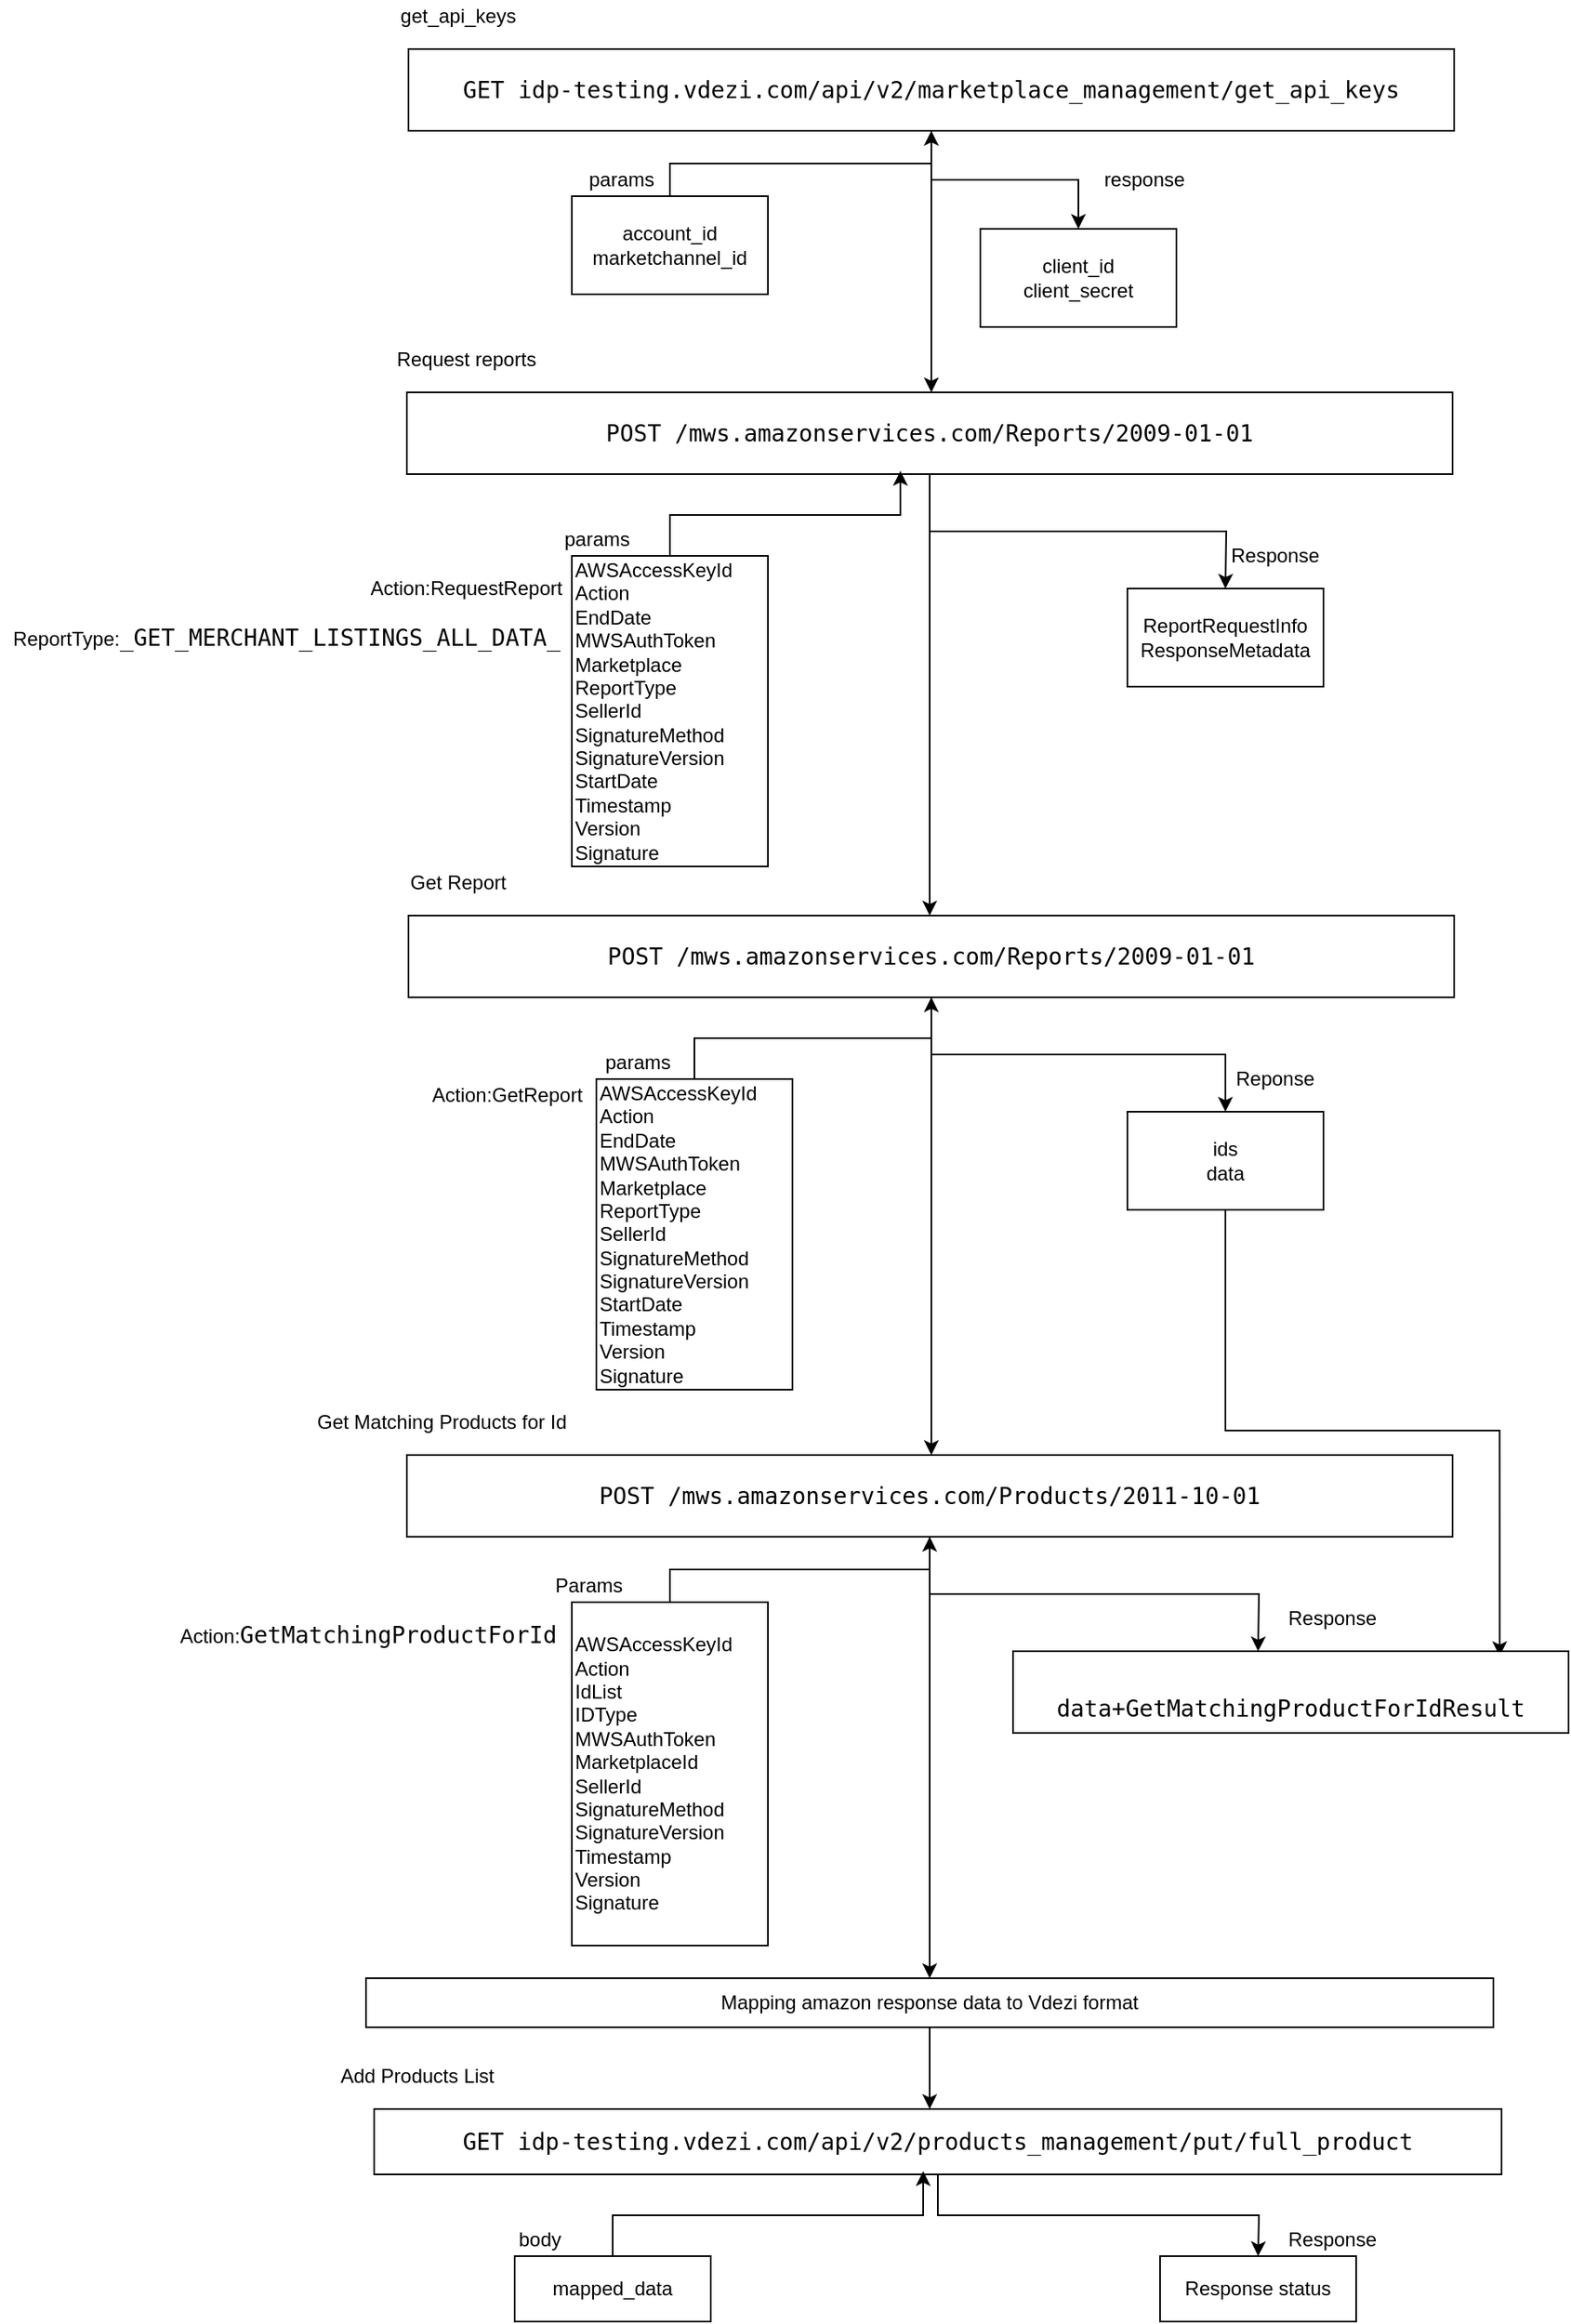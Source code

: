 <mxfile version="13.7.9" type="device" pages="4"><diagram id="0STQhCMC2J9OY7SvlzNy" name="Page-1"><mxGraphModel dx="2249" dy="1985" grid="1" gridSize="10" guides="1" tooltips="1" connect="1" arrows="1" fold="1" page="1" pageScale="1" pageWidth="827" pageHeight="1169" math="0" shadow="0"><root><mxCell id="0"/><mxCell id="1" parent="0"/><mxCell id="WFglswowQb-vKtf91V3Y-3" style="edgeStyle=orthogonalEdgeStyle;rounded=0;orthogonalLoop=1;jettySize=auto;html=1;entryX=0.5;entryY=0;entryDx=0;entryDy=0;" parent="1" source="WFglswowQb-vKtf91V3Y-1" target="WFglswowQb-vKtf91V3Y-6" edge="1"><mxGeometry relative="1" as="geometry"><mxPoint x="400" y="120" as="targetPoint"/></mxGeometry></mxCell><mxCell id="-6LbtyW3BeV_i3DOugoU-1" style="edgeStyle=orthogonalEdgeStyle;rounded=0;orthogonalLoop=1;jettySize=auto;html=1;" parent="1" source="WFglswowQb-vKtf91V3Y-1" edge="1"><mxGeometry relative="1" as="geometry"><mxPoint x="400" y="230" as="targetPoint"/></mxGeometry></mxCell><mxCell id="WFglswowQb-vKtf91V3Y-1" value="&lt;div style=&quot;font-family: &amp;#34;droid sans mono&amp;#34; , monospace , monospace , &amp;#34;droid sans fallback&amp;#34; ; font-size: 14px ; line-height: 19px&quot;&gt;&lt;div style=&quot;font-family: &amp;#34;droid sans mono&amp;#34; , monospace , monospace , &amp;#34;droid sans fallback&amp;#34; ; line-height: 19px&quot;&gt;&lt;span style=&quot;background-color: rgb(255 , 255 , 255)&quot;&gt;GET&amp;nbsp;&lt;/span&gt;&lt;span style=&quot;font-family: &amp;#34;droid sans mono&amp;#34; , monospace , monospace , &amp;#34;droid sans fallback&amp;#34; ; background-color: rgb(255 , 255 , 255)&quot;&gt;idp-testing.vdezi.com&lt;/span&gt;&lt;span style=&quot;background-color: rgb(255 , 255 , 255)&quot;&gt;/api/v2/marketplace_management/get_api_keys&lt;/span&gt;&lt;/div&gt;&lt;/div&gt;" style="whiteSpace=wrap;html=1;" parent="1" vertex="1"><mxGeometry x="80" y="20" width="640" height="50" as="geometry"/></mxCell><mxCell id="WFglswowQb-vKtf91V3Y-5" style="edgeStyle=orthogonalEdgeStyle;rounded=0;orthogonalLoop=1;jettySize=auto;html=1;" parent="1" source="WFglswowQb-vKtf91V3Y-4" target="WFglswowQb-vKtf91V3Y-1" edge="1"><mxGeometry relative="1" as="geometry"/></mxCell><mxCell id="WFglswowQb-vKtf91V3Y-4" value="account_id&lt;br&gt;marketchannel_id" style="whiteSpace=wrap;html=1;" parent="1" vertex="1"><mxGeometry x="180" y="110" width="120" height="60" as="geometry"/></mxCell><mxCell id="WFglswowQb-vKtf91V3Y-6" value="client_id&lt;br&gt;client_secret" style="whiteSpace=wrap;html=1;" parent="1" vertex="1"><mxGeometry x="430" y="130" width="120" height="60" as="geometry"/></mxCell><mxCell id="WFglswowQb-vKtf91V3Y-9" value="params" style="text;html=1;align=center;verticalAlign=middle;resizable=0;points=[];autosize=1;" parent="1" vertex="1"><mxGeometry x="180" y="90" width="60" height="20" as="geometry"/></mxCell><mxCell id="WFglswowQb-vKtf91V3Y-10" value="response" style="text;html=1;align=center;verticalAlign=middle;resizable=0;points=[];autosize=1;" parent="1" vertex="1"><mxGeometry x="500" y="90" width="60" height="20" as="geometry"/></mxCell><mxCell id="-6LbtyW3BeV_i3DOugoU-12" style="edgeStyle=orthogonalEdgeStyle;rounded=0;orthogonalLoop=1;jettySize=auto;html=1;" parent="1" source="-6LbtyW3BeV_i3DOugoU-2" edge="1"><mxGeometry relative="1" as="geometry"><mxPoint x="580" y="350" as="targetPoint"/></mxGeometry></mxCell><mxCell id="-6LbtyW3BeV_i3DOugoU-15" style="edgeStyle=orthogonalEdgeStyle;rounded=0;orthogonalLoop=1;jettySize=auto;html=1;" parent="1" source="-6LbtyW3BeV_i3DOugoU-2" edge="1"><mxGeometry relative="1" as="geometry"><mxPoint x="399" y="550" as="targetPoint"/></mxGeometry></mxCell><mxCell id="-6LbtyW3BeV_i3DOugoU-2" value="&lt;div style=&quot;font-family: &amp;#34;droid sans mono&amp;#34; , monospace , monospace , &amp;#34;droid sans fallback&amp;#34; ; font-size: 14px ; line-height: 19px&quot;&gt;&lt;span style=&quot;background-color: rgb(255 , 255 , 255)&quot;&gt;&lt;span style=&quot;font-family: &amp;#34;droid sans mono&amp;#34; , monospace , monospace , &amp;#34;droid sans fallback&amp;#34;&quot;&gt;POST /mws.amazonservices.com&lt;/span&gt;/Reports/2009-01-01&lt;/span&gt;&lt;/div&gt;" style="whiteSpace=wrap;html=1;" parent="1" vertex="1"><mxGeometry x="79" y="230" width="640" height="50" as="geometry"/></mxCell><mxCell id="-6LbtyW3BeV_i3DOugoU-3" value="get_api_keys" style="text;html=1;align=center;verticalAlign=middle;resizable=0;points=[];autosize=1;" parent="1" vertex="1"><mxGeometry x="65" y="-10" width="90" height="20" as="geometry"/></mxCell><mxCell id="-6LbtyW3BeV_i3DOugoU-4" value="Request reports" style="text;html=1;align=center;verticalAlign=middle;resizable=0;points=[];autosize=1;" parent="1" vertex="1"><mxGeometry x="65" y="200" width="100" height="20" as="geometry"/></mxCell><mxCell id="-6LbtyW3BeV_i3DOugoU-11" style="edgeStyle=orthogonalEdgeStyle;rounded=0;orthogonalLoop=1;jettySize=auto;html=1;entryX=0.472;entryY=0.96;entryDx=0;entryDy=0;entryPerimeter=0;" parent="1" source="-6LbtyW3BeV_i3DOugoU-9" target="-6LbtyW3BeV_i3DOugoU-2" edge="1"><mxGeometry relative="1" as="geometry"/></mxCell><mxCell id="-6LbtyW3BeV_i3DOugoU-9" value="AWSAccessKeyId&lt;br&gt;Action&lt;br&gt;EndDate&lt;br&gt;MWSAuthToken&lt;br&gt;Marketplace&lt;br&gt;ReportType&lt;br&gt;SellerId&lt;br&gt;SignatureMethod&lt;br&gt;SignatureVersion&lt;br&gt;StartDate&lt;br&gt;Timestamp&lt;br&gt;Version&lt;br&gt;Signature" style="whiteSpace=wrap;html=1;align=left;" parent="1" vertex="1"><mxGeometry x="180" y="330" width="120" height="190" as="geometry"/></mxCell><mxCell id="-6LbtyW3BeV_i3DOugoU-10" value="params" style="text;html=1;align=center;verticalAlign=middle;resizable=0;points=[];autosize=1;" parent="1" vertex="1"><mxGeometry x="165" y="310" width="60" height="20" as="geometry"/></mxCell><mxCell id="-6LbtyW3BeV_i3DOugoU-13" value="ReportRequestInfo&lt;br&gt;ResponseMetadata" style="whiteSpace=wrap;html=1;" parent="1" vertex="1"><mxGeometry x="520" y="350" width="120" height="60" as="geometry"/></mxCell><mxCell id="-6LbtyW3BeV_i3DOugoU-14" value="Response" style="text;html=1;align=center;verticalAlign=middle;resizable=0;points=[];autosize=1;" parent="1" vertex="1"><mxGeometry x="575" y="320" width="70" height="20" as="geometry"/></mxCell><mxCell id="-6LbtyW3BeV_i3DOugoU-25" style="edgeStyle=orthogonalEdgeStyle;rounded=0;orthogonalLoop=1;jettySize=auto;html=1;entryX=0.5;entryY=0;entryDx=0;entryDy=0;" parent="1" source="-6LbtyW3BeV_i3DOugoU-16" target="-6LbtyW3BeV_i3DOugoU-24" edge="1"><mxGeometry relative="1" as="geometry"/></mxCell><mxCell id="-6LbtyW3BeV_i3DOugoU-28" style="edgeStyle=orthogonalEdgeStyle;rounded=0;orthogonalLoop=1;jettySize=auto;html=1;" parent="1" source="-6LbtyW3BeV_i3DOugoU-16" edge="1"><mxGeometry relative="1" as="geometry"><mxPoint x="400" y="880" as="targetPoint"/></mxGeometry></mxCell><mxCell id="-6LbtyW3BeV_i3DOugoU-16" value="&lt;span style=&quot;font-family: &amp;#34;droid sans mono&amp;#34; , monospace , monospace , &amp;#34;droid sans fallback&amp;#34; ; font-size: 14px&quot;&gt;POST /mws.amazonservices.com&lt;/span&gt;&lt;span style=&quot;font-family: &amp;#34;droid sans mono&amp;#34; , monospace , monospace , &amp;#34;droid sans fallback&amp;#34; ; font-size: 14px ; background-color: rgb(255 , 255 , 255)&quot;&gt;/Reports/2009-01-01&lt;/span&gt;" style="whiteSpace=wrap;html=1;" parent="1" vertex="1"><mxGeometry x="80" y="550" width="640" height="50" as="geometry"/></mxCell><mxCell id="-6LbtyW3BeV_i3DOugoU-17" value="Action:RequestReport" style="text;html=1;align=center;verticalAlign=middle;resizable=0;points=[];autosize=1;" parent="1" vertex="1"><mxGeometry x="50" y="340" width="130" height="20" as="geometry"/></mxCell><mxCell id="-6LbtyW3BeV_i3DOugoU-18" value="Action:GetReport" style="text;html=1;align=center;verticalAlign=middle;resizable=0;points=[];autosize=1;" parent="1" vertex="1"><mxGeometry x="85" y="650" width="110" height="20" as="geometry"/></mxCell><mxCell id="-6LbtyW3BeV_i3DOugoU-20" style="edgeStyle=orthogonalEdgeStyle;rounded=0;orthogonalLoop=1;jettySize=auto;html=1;" parent="1" source="-6LbtyW3BeV_i3DOugoU-19" target="-6LbtyW3BeV_i3DOugoU-16" edge="1"><mxGeometry relative="1" as="geometry"/></mxCell><mxCell id="-6LbtyW3BeV_i3DOugoU-19" value="AWSAccessKeyId&lt;br&gt;Action&lt;br&gt;EndDate&lt;br&gt;MWSAuthToken&lt;br&gt;Marketplace&lt;br&gt;ReportType&lt;br&gt;SellerId&lt;br&gt;SignatureMethod&lt;br&gt;SignatureVersion&lt;br&gt;StartDate&lt;br&gt;Timestamp&lt;br&gt;Version&lt;br&gt;Signature" style="whiteSpace=wrap;html=1;align=left;" parent="1" vertex="1"><mxGeometry x="195" y="650" width="120" height="190" as="geometry"/></mxCell><mxCell id="-6LbtyW3BeV_i3DOugoU-22" value="params" style="text;html=1;align=center;verticalAlign=middle;resizable=0;points=[];autosize=1;" parent="1" vertex="1"><mxGeometry x="190" y="630" width="60" height="20" as="geometry"/></mxCell><mxCell id="-6LbtyW3BeV_i3DOugoU-37" style="edgeStyle=orthogonalEdgeStyle;rounded=0;orthogonalLoop=1;jettySize=auto;html=1;entryX=0.876;entryY=0.06;entryDx=0;entryDy=0;entryPerimeter=0;" parent="1" source="-6LbtyW3BeV_i3DOugoU-24" target="-6LbtyW3BeV_i3DOugoU-35" edge="1"><mxGeometry relative="1" as="geometry"/></mxCell><mxCell id="-6LbtyW3BeV_i3DOugoU-24" value="ids&lt;br&gt;data" style="whiteSpace=wrap;html=1;" parent="1" vertex="1"><mxGeometry x="520" y="670" width="120" height="60" as="geometry"/></mxCell><mxCell id="-6LbtyW3BeV_i3DOugoU-26" value="&lt;span style=&quot;background-color: rgb(255 , 255 , 255)&quot;&gt;ReportType:&lt;span style=&quot;font-family: &amp;#34;droid sans mono&amp;#34; , monospace , monospace , &amp;#34;droid sans fallback&amp;#34; ; font-size: 14px&quot;&gt;_GET_MERCHANT_LISTINGS_ALL_DATA_&lt;/span&gt;&lt;/span&gt;" style="text;html=1;align=center;verticalAlign=middle;resizable=0;points=[];autosize=1;" parent="1" vertex="1"><mxGeometry x="-170" y="370" width="350" height="20" as="geometry"/></mxCell><mxCell id="-6LbtyW3BeV_i3DOugoU-27" value="Reponse" style="text;html=1;align=center;verticalAlign=middle;resizable=0;points=[];autosize=1;" parent="1" vertex="1"><mxGeometry x="580" y="640" width="60" height="20" as="geometry"/></mxCell><mxCell id="-6LbtyW3BeV_i3DOugoU-34" style="edgeStyle=orthogonalEdgeStyle;rounded=0;orthogonalLoop=1;jettySize=auto;html=1;" parent="1" source="-6LbtyW3BeV_i3DOugoU-29" edge="1"><mxGeometry relative="1" as="geometry"><mxPoint x="600" y="1000" as="targetPoint"/></mxGeometry></mxCell><mxCell id="-6LbtyW3BeV_i3DOugoU-38" style="edgeStyle=orthogonalEdgeStyle;rounded=0;orthogonalLoop=1;jettySize=auto;html=1;" parent="1" source="-6LbtyW3BeV_i3DOugoU-29" edge="1"><mxGeometry relative="1" as="geometry"><mxPoint x="399" y="1200" as="targetPoint"/></mxGeometry></mxCell><mxCell id="-6LbtyW3BeV_i3DOugoU-29" value="&lt;span style=&quot;background-color: rgb(255 , 255 , 255)&quot;&gt;&lt;span style=&quot;font-family: &amp;#34;droid sans mono&amp;#34; , monospace , monospace , &amp;#34;droid sans fallback&amp;#34; ; font-size: 14px&quot;&gt;POST /mws.amazonservices.com&lt;/span&gt;&lt;span style=&quot;font-family: &amp;#34;droid sans mono&amp;#34; , monospace , monospace , &amp;#34;droid sans fallback&amp;#34; ; font-size: 14px&quot;&gt;/&lt;/span&gt;&lt;span style=&quot;font-family: &amp;#34;droid sans mono&amp;#34; , monospace , monospace , &amp;#34;droid sans fallback&amp;#34; ; font-size: 14px&quot;&gt;Products/2011-10-01&lt;/span&gt;&lt;/span&gt;" style="whiteSpace=wrap;html=1;" parent="1" vertex="1"><mxGeometry x="79" y="880" width="640" height="50" as="geometry"/></mxCell><mxCell id="-6LbtyW3BeV_i3DOugoU-33" style="edgeStyle=orthogonalEdgeStyle;rounded=0;orthogonalLoop=1;jettySize=auto;html=1;" parent="1" source="-6LbtyW3BeV_i3DOugoU-30" target="-6LbtyW3BeV_i3DOugoU-29" edge="1"><mxGeometry relative="1" as="geometry"/></mxCell><mxCell id="-6LbtyW3BeV_i3DOugoU-30" value="&lt;span&gt;AWSAccessKeyId&lt;/span&gt;&lt;br&gt;&lt;span&gt;Action&lt;/span&gt;&lt;br&gt;IdList&lt;br&gt;IDType&lt;br&gt;&lt;span&gt;MWSAuthToken&lt;/span&gt;&lt;br&gt;&lt;span&gt;MarketplaceId&lt;/span&gt;&lt;br&gt;&lt;span&gt;SellerId&lt;/span&gt;&lt;br&gt;&lt;span&gt;SignatureMethod&lt;/span&gt;&lt;br&gt;&lt;span&gt;SignatureVersion&lt;/span&gt;&lt;br&gt;&lt;span&gt;Timestamp&lt;/span&gt;&lt;br&gt;&lt;span&gt;Version&lt;/span&gt;&lt;br&gt;&lt;span&gt;Signature&lt;/span&gt;" style="whiteSpace=wrap;html=1;align=left;" parent="1" vertex="1"><mxGeometry x="180" y="970" width="120" height="210" as="geometry"/></mxCell><mxCell id="-6LbtyW3BeV_i3DOugoU-31" value="&lt;span style=&quot;background-color: rgb(255 , 255 , 255)&quot;&gt;Action:&lt;span style=&quot;font-family: &amp;#34;droid sans mono&amp;#34; , monospace , monospace , &amp;#34;droid sans fallback&amp;#34; ; font-size: 14px&quot;&gt;GetMatchingProductForId&lt;/span&gt;&lt;/span&gt;" style="text;html=1;align=center;verticalAlign=middle;resizable=0;points=[];autosize=1;" parent="1" vertex="1"><mxGeometry x="-70" y="980" width="250" height="20" as="geometry"/></mxCell><mxCell id="-6LbtyW3BeV_i3DOugoU-32" value="Params" style="text;html=1;align=center;verticalAlign=middle;resizable=0;points=[];autosize=1;" parent="1" vertex="1"><mxGeometry x="160" y="950" width="60" height="20" as="geometry"/></mxCell><mxCell id="-6LbtyW3BeV_i3DOugoU-35" value="&lt;div style=&quot;font-family: &amp;#34;droid sans mono&amp;#34; , monospace , monospace , &amp;#34;droid sans fallback&amp;#34; ; font-size: 14px ; line-height: 19px&quot;&gt;&lt;span style=&quot;background-color: rgb(255 , 255 , 255)&quot;&gt;&lt;br&gt;&lt;/span&gt;&lt;/div&gt;&lt;div style=&quot;font-family: &amp;#34;droid sans mono&amp;#34; , monospace , monospace , &amp;#34;droid sans fallback&amp;#34; ; font-size: 14px ; line-height: 19px&quot;&gt;&lt;span style=&quot;background-color: rgb(255 , 255 , 255)&quot;&gt;data+GetMatchingProductForIdResult&lt;/span&gt;&lt;/div&gt;" style="whiteSpace=wrap;html=1;" parent="1" vertex="1"><mxGeometry x="450" y="1000" width="340" height="50" as="geometry"/></mxCell><mxCell id="-6LbtyW3BeV_i3DOugoU-36" value="Response" style="text;html=1;align=center;verticalAlign=middle;resizable=0;points=[];autosize=1;" parent="1" vertex="1"><mxGeometry x="610" y="970" width="70" height="20" as="geometry"/></mxCell><mxCell id="-6LbtyW3BeV_i3DOugoU-43" style="edgeStyle=orthogonalEdgeStyle;rounded=0;orthogonalLoop=1;jettySize=auto;html=1;" parent="1" source="-6LbtyW3BeV_i3DOugoU-39" edge="1"><mxGeometry relative="1" as="geometry"><mxPoint x="399" y="1280" as="targetPoint"/></mxGeometry></mxCell><mxCell id="-6LbtyW3BeV_i3DOugoU-39" value="Mapping amazon response data to Vdezi format" style="whiteSpace=wrap;html=1;" parent="1" vertex="1"><mxGeometry x="54" y="1200" width="690" height="30" as="geometry"/></mxCell><mxCell id="-6LbtyW3BeV_i3DOugoU-40" value="Get Report" style="text;html=1;align=center;verticalAlign=middle;resizable=0;points=[];autosize=1;" parent="1" vertex="1"><mxGeometry x="75" y="520" width="70" height="20" as="geometry"/></mxCell><mxCell id="-6LbtyW3BeV_i3DOugoU-41" value="Get Matching Products for Id" style="text;html=1;align=center;verticalAlign=middle;resizable=0;points=[];autosize=1;" parent="1" vertex="1"><mxGeometry x="15" y="850" width="170" height="20" as="geometry"/></mxCell><mxCell id="-6LbtyW3BeV_i3DOugoU-49" style="edgeStyle=orthogonalEdgeStyle;rounded=0;orthogonalLoop=1;jettySize=auto;html=1;" parent="1" source="-6LbtyW3BeV_i3DOugoU-44" edge="1"><mxGeometry relative="1" as="geometry"><mxPoint x="600" y="1370" as="targetPoint"/></mxGeometry></mxCell><mxCell id="-6LbtyW3BeV_i3DOugoU-44" value="&lt;span style=&quot;font-family: &amp;#34;droid sans mono&amp;#34; , monospace , monospace , &amp;#34;droid sans fallback&amp;#34; ; font-size: 14px ; background-color: rgb(255 , 255 , 255)&quot;&gt;GET&amp;nbsp;&lt;/span&gt;&lt;span style=&quot;font-family: &amp;#34;droid sans mono&amp;#34; , monospace , monospace , &amp;#34;droid sans fallback&amp;#34; ; font-size: 14px ; background-color: rgb(255 , 255 , 255)&quot;&gt;idp-testing.vdezi.com&lt;/span&gt;&lt;span style=&quot;background-color: rgb(255 , 255 , 255) ; font-family: &amp;#34;droid sans mono&amp;#34; , monospace , monospace , &amp;#34;droid sans fallback&amp;#34; ; font-size: 14px&quot;&gt;/api/v2/products_management/put/full_product&lt;/span&gt;&lt;span style=&quot;font-family: &amp;#34;droid sans mono&amp;#34; , monospace , monospace , &amp;#34;droid sans fallback&amp;#34; ; font-size: 14px ; background-color: rgb(255 , 255 , 255)&quot;&gt;&lt;br&gt;&lt;/span&gt;" style="whiteSpace=wrap;html=1;" parent="1" vertex="1"><mxGeometry x="59" y="1280" width="690" height="40" as="geometry"/></mxCell><mxCell id="-6LbtyW3BeV_i3DOugoU-45" value="Add Products List" style="text;html=1;align=center;verticalAlign=middle;resizable=0;points=[];autosize=1;" parent="1" vertex="1"><mxGeometry x="30" y="1250" width="110" height="20" as="geometry"/></mxCell><mxCell id="g_Wq7bRVe4Azmt-flCfc-1" style="edgeStyle=orthogonalEdgeStyle;rounded=0;orthogonalLoop=1;jettySize=auto;html=1;entryX=0.487;entryY=0.95;entryDx=0;entryDy=0;entryPerimeter=0;" parent="1" source="-6LbtyW3BeV_i3DOugoU-47" target="-6LbtyW3BeV_i3DOugoU-44" edge="1"><mxGeometry relative="1" as="geometry"/></mxCell><mxCell id="-6LbtyW3BeV_i3DOugoU-47" value="mapped_data" style="whiteSpace=wrap;html=1;" parent="1" vertex="1"><mxGeometry x="145" y="1370" width="120" height="40" as="geometry"/></mxCell><mxCell id="-6LbtyW3BeV_i3DOugoU-48" value="body" style="text;html=1;align=center;verticalAlign=middle;resizable=0;points=[];autosize=1;" parent="1" vertex="1"><mxGeometry x="140" y="1350" width="40" height="20" as="geometry"/></mxCell><mxCell id="-6LbtyW3BeV_i3DOugoU-50" value="Response status" style="whiteSpace=wrap;html=1;" parent="1" vertex="1"><mxGeometry x="540" y="1370" width="120" height="40" as="geometry"/></mxCell><mxCell id="-6LbtyW3BeV_i3DOugoU-51" value="Response" style="text;html=1;align=center;verticalAlign=middle;resizable=0;points=[];autosize=1;" parent="1" vertex="1"><mxGeometry x="610" y="1350" width="70" height="20" as="geometry"/></mxCell></root></mxGraphModel></diagram><diagram id="zJ8_E6pluVT7OFrf_e-r" name="Page-2"><mxGraphModel dx="1422" dy="1985" grid="1" gridSize="10" guides="1" tooltips="1" connect="1" arrows="1" fold="1" page="1" pageScale="1" pageWidth="827" pageHeight="1169" math="0" shadow="0"><root><mxCell id="idE2nlTjBwpxsOxsx1ZX-0"/><mxCell id="idE2nlTjBwpxsOxsx1ZX-1" parent="idE2nlTjBwpxsOxsx1ZX-0"/><mxCell id="ey8-mjVbX6KrN8p5rT8n-0" style="edgeStyle=orthogonalEdgeStyle;rounded=0;orthogonalLoop=1;jettySize=auto;html=1;entryX=0.5;entryY=0;entryDx=0;entryDy=0;" parent="idE2nlTjBwpxsOxsx1ZX-1" source="ey8-mjVbX6KrN8p5rT8n-1" target="ey8-mjVbX6KrN8p5rT8n-4" edge="1"><mxGeometry relative="1" as="geometry"><mxPoint x="400" y="120" as="targetPoint"/></mxGeometry></mxCell><mxCell id="ey8-mjVbX6KrN8p5rT8n-9" style="edgeStyle=orthogonalEdgeStyle;rounded=0;orthogonalLoop=1;jettySize=auto;html=1;entryX=0.5;entryY=0;entryDx=0;entryDy=0;" parent="idE2nlTjBwpxsOxsx1ZX-1" source="ey8-mjVbX6KrN8p5rT8n-1" target="ey8-mjVbX6KrN8p5rT8n-8" edge="1"><mxGeometry relative="1" as="geometry"/></mxCell><mxCell id="ey8-mjVbX6KrN8p5rT8n-1" value="&lt;div style=&quot;font-family: &amp;#34;droid sans mono&amp;#34; , monospace , monospace , &amp;#34;droid sans fallback&amp;#34; ; font-size: 14px ; line-height: 19px&quot;&gt;&lt;div style=&quot;font-family: &amp;#34;droid sans mono&amp;#34; , monospace , monospace , &amp;#34;droid sans fallback&amp;#34; ; line-height: 19px&quot;&gt;&lt;span style=&quot;background-color: rgb(255 , 255 , 255)&quot;&gt;GET&amp;nbsp;&lt;/span&gt;&lt;span style=&quot;font-family: &amp;#34;droid sans mono&amp;#34; , monospace , monospace , &amp;#34;droid sans fallback&amp;#34; ; background-color: rgb(255 , 255 , 255)&quot;&gt;idp-testing.vdezi.com&lt;/span&gt;&lt;span style=&quot;background-color: rgb(255 , 255 , 255)&quot;&gt;/api/v2/marketplace_management/get_api_keys&lt;/span&gt;&lt;/div&gt;&lt;/div&gt;" style="whiteSpace=wrap;html=1;" parent="idE2nlTjBwpxsOxsx1ZX-1" vertex="1"><mxGeometry x="80" y="20" width="640" height="50" as="geometry"/></mxCell><mxCell id="ey8-mjVbX6KrN8p5rT8n-2" style="edgeStyle=orthogonalEdgeStyle;rounded=0;orthogonalLoop=1;jettySize=auto;html=1;" parent="idE2nlTjBwpxsOxsx1ZX-1" source="ey8-mjVbX6KrN8p5rT8n-3" target="ey8-mjVbX6KrN8p5rT8n-1" edge="1"><mxGeometry relative="1" as="geometry"/></mxCell><mxCell id="ey8-mjVbX6KrN8p5rT8n-3" value="account_id&lt;br&gt;marketchannel_id" style="whiteSpace=wrap;html=1;" parent="idE2nlTjBwpxsOxsx1ZX-1" vertex="1"><mxGeometry x="180" y="110" width="120" height="60" as="geometry"/></mxCell><mxCell id="ey8-mjVbX6KrN8p5rT8n-4" value="client_id&lt;br&gt;client_secret" style="whiteSpace=wrap;html=1;" parent="idE2nlTjBwpxsOxsx1ZX-1" vertex="1"><mxGeometry x="430" y="130" width="120" height="60" as="geometry"/></mxCell><mxCell id="ey8-mjVbX6KrN8p5rT8n-5" value="params" style="text;html=1;align=center;verticalAlign=middle;resizable=0;points=[];autosize=1;" parent="idE2nlTjBwpxsOxsx1ZX-1" vertex="1"><mxGeometry x="180" y="90" width="60" height="20" as="geometry"/></mxCell><mxCell id="ey8-mjVbX6KrN8p5rT8n-6" value="response" style="text;html=1;align=center;verticalAlign=middle;resizable=0;points=[];autosize=1;" parent="idE2nlTjBwpxsOxsx1ZX-1" vertex="1"><mxGeometry x="500" y="90" width="60" height="20" as="geometry"/></mxCell><mxCell id="ey8-mjVbX6KrN8p5rT8n-7" value="get_api_keys" style="text;html=1;align=center;verticalAlign=middle;resizable=0;points=[];autosize=1;" parent="idE2nlTjBwpxsOxsx1ZX-1" vertex="1"><mxGeometry x="65" y="-10" width="90" height="20" as="geometry"/></mxCell><mxCell id="-mJEKkC0r73QcSsgouu7-8" style="edgeStyle=orthogonalEdgeStyle;rounded=0;orthogonalLoop=1;jettySize=auto;html=1;entryX=0.459;entryY=-0.05;entryDx=0;entryDy=0;entryPerimeter=0;" parent="idE2nlTjBwpxsOxsx1ZX-1" source="ey8-mjVbX6KrN8p5rT8n-8" target="-mJEKkC0r73QcSsgouu7-2" edge="1"><mxGeometry relative="1" as="geometry"/></mxCell><mxCell id="ey8-mjVbX6KrN8p5rT8n-8" value="&lt;div style=&quot;font-family: &amp;#34;droid sans mono&amp;#34; , monospace , monospace , &amp;#34;droid sans fallback&amp;#34; ; font-size: 14px ; line-height: 19px&quot;&gt;&lt;div style=&quot;font-family: &amp;#34;droid sans mono&amp;#34; , monospace , monospace , &amp;#34;droid sans fallback&amp;#34; ; line-height: 19px&quot;&gt;&lt;span style=&quot;background-color: rgb(255 , 255 , 255)&quot;&gt;POST&amp;nbsp;&lt;/span&gt;&lt;span style=&quot;background-color: rgb(255 , 255 , 255)&quot;&gt;/mws.amazonservices.com&lt;/span&gt;/Orders/2013-09-01&lt;span style=&quot;background-color: rgb(255 , 255 , 255)&quot;&gt;&amp;nbsp;&lt;/span&gt;&lt;span style=&quot;font-family: monospace ; font-size: 0px&quot;&gt;%3CmxGraphModel%3E%3Croot%3E%3CmxCell%20id%3D%220%22%2F%3E%3CmxCell%20id%3D%221%22%20parent%3D%220%22%2F%3E%3CmxCell%20id%3D%222%22%20value%3D%22%26lt%3Bdiv%20style%3D%26quot%3Bfont-family%3A%20%26amp%3B%2334%3Bdroid%20sans%20mono%26amp%3B%2334%3B%20%2C%20monospace%20%2C%20monospace%20%2C%20%26amp%3B%2334%3Bdroid%20sans%20fallback%26amp%3B%2334%3B%20%3B%20font-size%3A%2014px%20%3B%20line-height%3A%2019px%26quot%3B%26gt%3B%26lt%3Bdiv%20style%3D%26quot%3Bfont-family%3A%20%26amp%3B%2334%3Bdroid%20sans%20mono%26amp%3B%2334%3B%20%2C%20monospace%20%2C%20monospace%20%2C%20%26amp%3B%2334%3Bdroid%20sans%20fallback%26amp%3B%2334%3B%20%3B%20line-height%3A%2019px%26quot%3B%26gt%3B%26lt%3Bspan%20style%3D%26quot%3Bbackground-color%3A%20rgb(255%20%2C%20255%20%2C%20255)%26quot%3B%26gt%3BGET%26amp%3Bnbsp%3B%26lt%3B%2Fspan%26gt%3B%26lt%3Bspan%20style%3D%26quot%3Bfont-family%3A%20%26amp%3B%2334%3Bdroid%20sans%20mono%26amp%3B%2334%3B%20%2C%20monospace%20%2C%20monospace%20%2C%20%26amp%3B%2334%3Bdroid%20sans%20fallback%26amp%3B%2334%3B%20%3B%20background-color%3A%20rgb(255%20%2C%20255%20%2C%20255)%26quot%3B%26gt%3Bidp-testing.vdezi.com%26lt%3B%2Fspan%26gt%3B%26lt%3Bspan%20style%3D%26quot%3Bbackground-color%3A%20rgb(255%20%2C%20255%20%2C%20255)%26quot%3B%26gt%3B%2Fapi%2Fv2%2Fmarketplace_management%2Fget_api_keys%26lt%3B%2Fspan%26gt%3B%26lt%3B%2Fdiv%26gt%3B%26lt%3B%2Fdiv%26gt%3B%22%20style%3D%22whiteSpace%3Dwrap%3Bhtml%3D1%3B%22%20vertex%3D%221%22%20parent%3D%221%22%3E%3CmxGeometry%20x%3D%2280%22%20y%3D%2220%22%20width%3D%22640%22%20height%3D%2250%22%20as%3D%22geometry%22%2F%3E%3C%2FmxCell%3E%3C%2Froot%3E%3C%2FmxGraphModel%3E&lt;/span&gt;&lt;/div&gt;&lt;/div&gt;" style="whiteSpace=wrap;html=1;" parent="idE2nlTjBwpxsOxsx1ZX-1" vertex="1"><mxGeometry x="80" y="240" width="640" height="40" as="geometry"/></mxCell><mxCell id="o5dXwue1Jj0AO9DHJ2zp-1" style="edgeStyle=orthogonalEdgeStyle;rounded=0;orthogonalLoop=1;jettySize=auto;html=1;" parent="idE2nlTjBwpxsOxsx1ZX-1" source="o5dXwue1Jj0AO9DHJ2zp-0" edge="1"><mxGeometry relative="1" as="geometry"><mxPoint x="368" y="280" as="targetPoint"/></mxGeometry></mxCell><mxCell id="o5dXwue1Jj0AO9DHJ2zp-0" value="&lt;div style=&quot;text-align: left&quot;&gt;&lt;span&gt;AWSAccessKeyId&lt;/span&gt;&lt;/div&gt;&lt;span&gt;&lt;div style=&quot;text-align: left&quot;&gt;&lt;span&gt;Action&lt;/span&gt;&lt;/div&gt;&lt;/span&gt;&lt;span&gt;&lt;div style=&quot;text-align: left&quot;&gt;&lt;span&gt;MWSAuthToken&lt;/span&gt;&lt;/div&gt;&lt;/span&gt;&lt;span&gt;&lt;div style=&quot;text-align: left&quot;&gt;&lt;span&gt;MarketplaceId&lt;/span&gt;&lt;/div&gt;&lt;/span&gt;&lt;div style=&quot;text-align: left&quot;&gt;&lt;span&gt;FullfillmentChannel&lt;/span&gt;&lt;/div&gt;&lt;div style=&quot;text-align: left&quot;&gt;&lt;span&gt;PaymentMethod&lt;/span&gt;&lt;/div&gt;&lt;div style=&quot;text-align: left&quot;&gt;&lt;span&gt;OrderStatus&lt;/span&gt;&lt;/div&gt;&lt;span&gt;&lt;div style=&quot;text-align: left&quot;&gt;&lt;span&gt;SellerId&lt;/span&gt;&lt;/div&gt;&lt;/span&gt;&lt;div style=&quot;text-align: left&quot;&gt;&lt;span&gt;Signature&lt;/span&gt;&lt;/div&gt;&lt;span&gt;&lt;div style=&quot;text-align: left&quot;&gt;&lt;span&gt;SignatureMethod&lt;/span&gt;&lt;/div&gt;&lt;/span&gt;&lt;span&gt;&lt;div style=&quot;text-align: left&quot;&gt;&lt;span&gt;SignatureVersion&lt;/span&gt;&lt;/div&gt;&lt;/span&gt;&lt;div style=&quot;text-align: left&quot;&gt;&lt;span&gt;LastUpdatedAfter&lt;/span&gt;&lt;/div&gt;&lt;span&gt;&lt;div style=&quot;text-align: left&quot;&gt;&lt;span&gt;Timestamp&lt;/span&gt;&lt;/div&gt;&lt;/span&gt;&lt;span&gt;&lt;div style=&quot;text-align: left&quot;&gt;&lt;span&gt;Version&lt;/span&gt;&lt;/div&gt;&lt;div style=&quot;text-align: left&quot;&gt;&lt;span&gt;NextToken&lt;/span&gt;&lt;/div&gt;&lt;/span&gt;" style="whiteSpace=wrap;html=1;" parent="idE2nlTjBwpxsOxsx1ZX-1" vertex="1"><mxGeometry x="200" y="340" width="120" height="210" as="geometry"/></mxCell><mxCell id="o5dXwue1Jj0AO9DHJ2zp-2" value="Params" style="text;html=1;align=center;verticalAlign=middle;resizable=0;points=[];autosize=1;" parent="idE2nlTjBwpxsOxsx1ZX-1" vertex="1"><mxGeometry x="190" y="320" width="60" height="20" as="geometry"/></mxCell><mxCell id="-mJEKkC0r73QcSsgouu7-0" value="Action:ListOrders" style="text;html=1;align=center;verticalAlign=middle;resizable=0;points=[];autosize=1;" parent="idE2nlTjBwpxsOxsx1ZX-1" vertex="1"><mxGeometry x="85" y="350" width="110" height="20" as="geometry"/></mxCell><mxCell id="-mJEKkC0r73QcSsgouu7-5" style="edgeStyle=orthogonalEdgeStyle;rounded=0;orthogonalLoop=1;jettySize=auto;html=1;" parent="idE2nlTjBwpxsOxsx1ZX-1" source="-mJEKkC0r73QcSsgouu7-2" edge="1"><mxGeometry relative="1" as="geometry"><mxPoint x="740" y="350" as="targetPoint"/></mxGeometry></mxCell><mxCell id="-mJEKkC0r73QcSsgouu7-2" value="ListOrdersResult/NextToken&lt;br&gt;ListOrdersResult/Orders" style="whiteSpace=wrap;html=1;" parent="idE2nlTjBwpxsOxsx1ZX-1" vertex="1"><mxGeometry x="520" y="320" width="170" height="60" as="geometry"/></mxCell><mxCell id="-mJEKkC0r73QcSsgouu7-3" value="Response" style="text;html=1;align=center;verticalAlign=middle;resizable=0;points=[];autosize=1;" parent="idE2nlTjBwpxsOxsx1ZX-1" vertex="1"><mxGeometry x="620" y="300" width="70" height="20" as="geometry"/></mxCell><mxCell id="-mJEKkC0r73QcSsgouu7-7" style="edgeStyle=orthogonalEdgeStyle;rounded=0;orthogonalLoop=1;jettySize=auto;html=1;entryX=1;entryY=0.5;entryDx=0;entryDy=0;exitX=0.5;exitY=0;exitDx=0;exitDy=0;" parent="idE2nlTjBwpxsOxsx1ZX-1" source="-mJEKkC0r73QcSsgouu7-6" target="ey8-mjVbX6KrN8p5rT8n-8" edge="1"><mxGeometry relative="1" as="geometry"><mxPoint x="775" y="240" as="targetPoint"/><Array as="points"><mxPoint x="780" y="260"/></Array></mxGeometry></mxCell><mxCell id="-mJEKkC0r73QcSsgouu7-9" style="edgeStyle=orthogonalEdgeStyle;rounded=0;orthogonalLoop=1;jettySize=auto;html=1;entryX=0.5;entryY=0;entryDx=0;entryDy=0;" parent="idE2nlTjBwpxsOxsx1ZX-1" source="-mJEKkC0r73QcSsgouu7-6" target="-mJEKkC0r73QcSsgouu7-13" edge="1"><mxGeometry relative="1" as="geometry"><mxPoint x="450" y="560" as="targetPoint"/><Array as="points"><mxPoint x="780" y="430"/><mxPoint x="405" y="430"/></Array></mxGeometry></mxCell><mxCell id="-mJEKkC0r73QcSsgouu7-6" value="exists&lt;br&gt;NextToken" style="rhombus;whiteSpace=wrap;html=1;" parent="idE2nlTjBwpxsOxsx1ZX-1" vertex="1"><mxGeometry x="740" y="320" width="80" height="55" as="geometry"/></mxCell><mxCell id="-mJEKkC0r73QcSsgouu7-11" value="true" style="text;html=1;align=center;verticalAlign=middle;resizable=0;points=[];autosize=1;" parent="idE2nlTjBwpxsOxsx1ZX-1" vertex="1"><mxGeometry x="780" y="280" width="40" height="20" as="geometry"/></mxCell><mxCell id="-mJEKkC0r73QcSsgouu7-12" value="false" style="text;html=1;align=center;verticalAlign=middle;resizable=0;points=[];autosize=1;" parent="idE2nlTjBwpxsOxsx1ZX-1" vertex="1"><mxGeometry x="780" y="400" width="40" height="20" as="geometry"/></mxCell><mxCell id="-mJEKkC0r73QcSsgouu7-20" style="edgeStyle=orthogonalEdgeStyle;rounded=0;orthogonalLoop=1;jettySize=auto;html=1;" parent="idE2nlTjBwpxsOxsx1ZX-1" source="-mJEKkC0r73QcSsgouu7-13" edge="1"><mxGeometry relative="1" as="geometry"><mxPoint x="590" y="690" as="targetPoint"/></mxGeometry></mxCell><mxCell id="-mJEKkC0r73QcSsgouu7-22" style="edgeStyle=orthogonalEdgeStyle;rounded=0;orthogonalLoop=1;jettySize=auto;html=1;" parent="idE2nlTjBwpxsOxsx1ZX-1" source="-mJEKkC0r73QcSsgouu7-13" edge="1"><mxGeometry relative="1" as="geometry"><mxPoint x="405" y="900" as="targetPoint"/></mxGeometry></mxCell><mxCell id="-mJEKkC0r73QcSsgouu7-13" value="&lt;div style=&quot;font-family: &amp;#34;droid sans mono&amp;#34; , monospace , monospace , &amp;#34;droid sans fallback&amp;#34; ; font-size: 14px ; line-height: 19px&quot;&gt;&lt;div style=&quot;font-family: &amp;#34;droid sans mono&amp;#34; , monospace , monospace , &amp;#34;droid sans fallback&amp;#34; ; line-height: 19px&quot;&gt;&lt;span style=&quot;background-color: rgb(255 , 255 , 255)&quot;&gt;POST&amp;nbsp;&lt;/span&gt;&lt;span style=&quot;background-color: rgb(255 , 255 , 255)&quot;&gt;/mws.amazonservices.com&lt;/span&gt;/Orders/2013-09-01&lt;span style=&quot;background-color: rgb(255 , 255 , 255)&quot;&gt;&amp;nbsp;&lt;/span&gt;&lt;span style=&quot;font-family: monospace ; font-size: 0px&quot;&gt;%3CmxGraphModel%3E%3Croot%3E%3CmxCell%20id%3D%220%22%2F%3E%3CmxCell%20id%3D%221%22%20parent%3D%220%22%2F%3E%3CmxCell%20id%3D%222%22%20value%3D%22%26lt%3Bdiv%20style%3D%26quot%3Bfont-family%3A%20%26amp%3B%2334%3Bdroid%20sans%20mono%26amp%3B%2334%3B%20%2C%20monospace%20%2C%20monospace%20%2C%20%26amp%3B%2334%3Bdroid%20sans%20fallback%26amp%3B%2334%3B%20%3B%20font-size%3A%2014px%20%3B%20line-height%3A%2019px%26quot%3B%26gt%3B%26lt%3Bdiv%20style%3D%26quot%3Bfont-family%3A%20%26amp%3B%2334%3Bdroid%20sans%20mono%26amp%3B%2334%3B%20%2C%20monospace%20%2C%20monospace%20%2C%20%26amp%3B%2334%3Bdroid%20sans%20fallback%26amp%3B%2334%3B%20%3B%20line-height%3A%2019px%26quot%3B%26gt%3B%26lt%3Bspan%20style%3D%26quot%3Bbackground-color%3A%20rgb(255%20%2C%20255%20%2C%20255)%26quot%3B%26gt%3BGET%26amp%3Bnbsp%3B%26lt%3B%2Fspan%26gt%3B%26lt%3Bspan%20style%3D%26quot%3Bfont-family%3A%20%26amp%3B%2334%3Bdroid%20sans%20mono%26amp%3B%2334%3B%20%2C%20monospace%20%2C%20monospace%20%2C%20%26amp%3B%2334%3Bdroid%20sans%20fallback%26amp%3B%2334%3B%20%3B%20background-color%3A%20rgb(255%20%2C%20255%20%2C%20255)%26quot%3B%26gt%3Bidp-testing.vdezi.com%26lt%3B%2Fspan%26gt%3B%26lt%3Bspan%20style%3D%26quot%3Bbackground-color%3A%20rgb(255%20%2C%20255%20%2C%20255)%26quot%3B%26gt%3B%2Fapi%2Fv2%2Fmarketplace_management%2Fget_api_keys%26lt%3B%2Fspan%26gt%3B%26lt%3B%2Fdiv%26gt%3B%26lt%3B%2Fdiv%26gt%3B%22%20style%3D%22whiteSpace%3Dwrap%3Bhtml%3D1%3B%22%20vertex%3D%221%22%20parent%3D%221%22%3E%3CmxGeometry%20x%3D%2280%22%20y%3D%2220%22%20width%3D%22640%22%20height%3D%2250%22%20as%3D%22geometry%22%2F%3E%3C%2FmxCell%3E%3C%2Froot%3E%3C%2FmxGraphModel%3E&lt;/span&gt;&lt;/div&gt;&lt;/div&gt;" style="whiteSpace=wrap;html=1;" parent="idE2nlTjBwpxsOxsx1ZX-1" vertex="1"><mxGeometry x="85" y="590" width="640" height="40" as="geometry"/></mxCell><mxCell id="-mJEKkC0r73QcSsgouu7-14" value="List of Orders" style="text;html=1;align=center;verticalAlign=middle;resizable=0;points=[];autosize=1;" parent="idE2nlTjBwpxsOxsx1ZX-1" vertex="1"><mxGeometry x="55" y="210" width="90" height="20" as="geometry"/></mxCell><mxCell id="-mJEKkC0r73QcSsgouu7-15" value="List Orders Item" style="text;html=1;align=center;verticalAlign=middle;resizable=0;points=[];autosize=1;" parent="idE2nlTjBwpxsOxsx1ZX-1" vertex="1"><mxGeometry x="60" y="570" width="100" height="20" as="geometry"/></mxCell><mxCell id="-mJEKkC0r73QcSsgouu7-16" value="Action:ListOrderItems" style="text;html=1;align=center;verticalAlign=middle;resizable=0;points=[];autosize=1;" parent="idE2nlTjBwpxsOxsx1ZX-1" vertex="1"><mxGeometry x="70" y="690" width="130" height="20" as="geometry"/></mxCell><mxCell id="-mJEKkC0r73QcSsgouu7-18" style="edgeStyle=orthogonalEdgeStyle;rounded=0;orthogonalLoop=1;jettySize=auto;html=1;" parent="idE2nlTjBwpxsOxsx1ZX-1" source="-mJEKkC0r73QcSsgouu7-17" edge="1"><mxGeometry relative="1" as="geometry"><mxPoint x="386" y="630" as="targetPoint"/></mxGeometry></mxCell><mxCell id="-mJEKkC0r73QcSsgouu7-17" value="&lt;div style=&quot;text-align: left&quot;&gt;&lt;span&gt;AWSAccessKeyId&lt;/span&gt;&lt;/div&gt;&lt;span&gt;&lt;div style=&quot;text-align: left&quot;&gt;&lt;span&gt;Action&lt;/span&gt;&lt;/div&gt;&lt;/span&gt;&lt;span&gt;&lt;div style=&quot;text-align: left&quot;&gt;&lt;span&gt;MWSAuthToken&lt;/span&gt;&lt;/div&gt;&lt;/span&gt;&lt;span&gt;&lt;div style=&quot;text-align: left&quot;&gt;&lt;span&gt;AmazonOrderId&lt;/span&gt;&lt;/div&gt;&lt;/span&gt;&lt;span&gt;&lt;div style=&quot;text-align: left&quot;&gt;&lt;span&gt;SellerId&lt;/span&gt;&lt;/div&gt;&lt;/span&gt;&lt;div style=&quot;text-align: left&quot;&gt;&lt;span&gt;Signature&lt;/span&gt;&lt;/div&gt;&lt;span&gt;&lt;div style=&quot;text-align: left&quot;&gt;&lt;span&gt;SignatureMethod&lt;/span&gt;&lt;/div&gt;&lt;/span&gt;&lt;span&gt;&lt;div style=&quot;text-align: left&quot;&gt;&lt;span&gt;SignatureVersion&lt;/span&gt;&lt;/div&gt;&lt;/span&gt;&lt;span&gt;&lt;div style=&quot;text-align: left&quot;&gt;&lt;span&gt;Timestamp&lt;/span&gt;&lt;/div&gt;&lt;/span&gt;&lt;span&gt;&lt;div style=&quot;text-align: left&quot;&gt;&lt;span&gt;Version&lt;/span&gt;&lt;/div&gt;&lt;/span&gt;" style="whiteSpace=wrap;html=1;" parent="idE2nlTjBwpxsOxsx1ZX-1" vertex="1"><mxGeometry x="200" y="689" width="120" height="181" as="geometry"/></mxCell><mxCell id="-mJEKkC0r73QcSsgouu7-19" value="Params" style="text;html=1;align=center;verticalAlign=middle;resizable=0;points=[];autosize=1;" parent="idE2nlTjBwpxsOxsx1ZX-1" vertex="1"><mxGeometry x="180" y="660" width="60" height="20" as="geometry"/></mxCell><mxCell id="-mJEKkC0r73QcSsgouu7-21" value="ListOrderItemsResult" style="whiteSpace=wrap;html=1;" parent="idE2nlTjBwpxsOxsx1ZX-1" vertex="1"><mxGeometry x="530" y="689" width="120" height="60" as="geometry"/></mxCell><mxCell id="-mJEKkC0r73QcSsgouu7-23" value="Response" style="text;html=1;align=center;verticalAlign=middle;resizable=0;points=[];autosize=1;" parent="idE2nlTjBwpxsOxsx1ZX-1" vertex="1"><mxGeometry x="600" y="670" width="70" height="20" as="geometry"/></mxCell><mxCell id="JDfyVhAk4MHOOv2_o88i-1" style="edgeStyle=orthogonalEdgeStyle;rounded=0;orthogonalLoop=1;jettySize=auto;html=1;" parent="idE2nlTjBwpxsOxsx1ZX-1" source="JDfyVhAk4MHOOv2_o88i-0" edge="1"><mxGeometry relative="1" as="geometry"><mxPoint x="405" y="960" as="targetPoint"/></mxGeometry></mxCell><mxCell id="JDfyVhAk4MHOOv2_o88i-0" value="Mapping amazon response data to Vdezi format" style="whiteSpace=wrap;html=1;" parent="idE2nlTjBwpxsOxsx1ZX-1" vertex="1"><mxGeometry x="60" y="900" width="690" height="30" as="geometry"/></mxCell><mxCell id="dI2yv-IBnl2lFKbg7a6j-5" style="edgeStyle=orthogonalEdgeStyle;rounded=0;orthogonalLoop=1;jettySize=auto;html=1;entryX=0.5;entryY=0;entryDx=0;entryDy=0;" parent="idE2nlTjBwpxsOxsx1ZX-1" source="JDfyVhAk4MHOOv2_o88i-2" target="dI2yv-IBnl2lFKbg7a6j-2" edge="1"><mxGeometry relative="1" as="geometry"/></mxCell><mxCell id="JDfyVhAk4MHOOv2_o88i-2" value="&lt;div style=&quot;font-family: &amp;#34;droid sans mono&amp;#34; , monospace , monospace , &amp;#34;droid sans fallback&amp;#34; ; font-size: 14px ; line-height: 19px&quot;&gt;&lt;div style=&quot;font-family: &amp;#34;droid sans mono&amp;#34; , monospace , monospace , &amp;#34;droid sans fallback&amp;#34; ; line-height: 19px&quot;&gt;&lt;span style=&quot;background-color: rgb(255 , 255 , 255)&quot;&gt;GET&amp;nbsp;&lt;/span&gt;&lt;span style=&quot;background-color: rgb(255 , 255 , 255)&quot;&gt;idp-testing.vdezi.com&lt;/span&gt;&lt;span style=&quot;background-color: rgb(255 , 255 , 255)&quot;&gt;&lt;span style=&quot;font-family: monospace ; font-size: 0px&quot;&gt;%3CmxGraphModel%3E%3Croot%3E%3CmxCell%20id%3D%220%22%2F%3E%3CmxCell%20id%3D%221%22%20parent%3D%220%22%2F%3E%3CmxCell%20id%3D%222%22%20value%3D%22%26lt%3Bdiv%20style%3D%26quot%3Bfont-family%3A%20%26amp%3B%2334%3Bdroid%20sans%20mono%26amp%3B%2334%3B%20%2C%20monospace%20%2C%20monospace%20%2C%20%26amp%3B%2334%3Bdroid%20sans%20fallback%26amp%3B%2334%3B%20%3B%20font-size%3A%2014px%20%3B%20line-height%3A%2019px%26quot%3B%26gt%3B%26lt%3Bdiv%20style%3D%26quot%3Bfont-family%3A%20%26amp%3B%2334%3Bdroid%20sans%20mono%26amp%3B%2334%3B%20%2C%20monospace%20%2C%20monospace%20%2C%20%26amp%3B%2334%3Bdroid%20sans%20fallback%26amp%3B%2334%3B%20%3B%20line-height%3A%2019px%26quot%3B%26gt%3B%26lt%3Bspan%20style%3D%26quot%3Bbackground-color%3A%20rgb(255%20%2C%20255%20%2C%20255)%26quot%3B%26gt%3BPOST%26amp%3Bnbsp%3B%26lt%3B%2Fspan%26gt%3B%26lt%3Bspan%20style%3D%26quot%3Bbackground-color%3A%20rgb(255%20%2C%20255%20%2C%20255)%26quot%3B%26gt%3B%2Fmws.amazonservices.com%26lt%3B%2Fspan%26gt%3B%2FOrders%2F2013-09-01%26lt%3Bspan%20style%3D%26quot%3Bbackground-color%3A%20rgb(255%20%2C%20255%20%2C%20255)%26quot%3B%26gt%3B%26amp%3Bnbsp%3B%26lt%3B%2Fspan%26gt%3B%26lt%3Bspan%20style%3D%26quot%3Bfont-family%3A%20monospace%20%3B%20font-size%3A%200px%26quot%3B%26gt%3B%253CmxGraphModel%253E%253Croot%253E%253CmxCell%2520id%253D%25220%2522%252F%253E%253CmxCell%2520id%253D%25221%2522%2520parent%253D%25220%2522%252F%253E%253CmxCell%2520id%253D%25222%2522%2520value%253D%2522%2526lt%253Bdiv%2520style%253D%2526quot%253Bfont-family%253A%2520%2526amp%253B%252334%253Bdroid%2520sans%2520mono%2526amp%253B%252334%253B%2520%252C%2520monospace%2520%252C%2520monospace%2520%252C%2520%2526amp%253B%252334%253Bdroid%2520sans%2520fallback%2526amp%253B%252334%253B%2520%253B%2520font-size%253A%252014px%2520%253B%2520line-height%253A%252019px%2526quot%253B%2526gt%253B%2526lt%253Bdiv%2520style%253D%2526quot%253Bfont-family%253A%2520%2526amp%253B%252334%253Bdroid%2520sans%2520mono%2526amp%253B%252334%253B%2520%252C%2520monospace%2520%252C%2520monospace%2520%252C%2520%2526amp%253B%252334%253Bdroid%2520sans%2520fallback%2526amp%253B%252334%253B%2520%253B%2520line-height%253A%252019px%2526quot%253B%2526gt%253B%2526lt%253Bspan%2520style%253D%2526quot%253Bbackground-color%253A%2520rgb(255%2520%252C%2520255%2520%252C%2520255)%2526quot%253B%2526gt%253BGET%2526amp%253Bnbsp%253B%2526lt%253B%252Fspan%2526gt%253B%2526lt%253Bspan%2520style%253D%2526quot%253Bfont-family%253A%2520%2526amp%253B%252334%253Bdroid%2520sans%2520mono%2526amp%253B%252334%253B%2520%252C%2520monospace%2520%252C%2520monospace%2520%252C%2520%2526amp%253B%252334%253Bdroid%2520sans%2520fallback%2526amp%253B%252334%253B%2520%253B%2520background-color%253A%2520rgb(255%2520%252C%2520255%2520%252C%2520255)%2526quot%253B%2526gt%253Bidp-testing.vdezi.com%2526lt%253B%252Fspan%2526gt%253B%2526lt%253Bspan%2520style%253D%2526quot%253Bbackground-color%253A%2520rgb(255%2520%252C%2520255%2520%252C%2520255)%2526quot%253B%2526gt%253B%252Fapi%252Fv2%252Fmarketplace_management%252Fget_api_keys%2526lt%253B%252Fspan%2526gt%253B%2526lt%253B%252Fdiv%2526gt%253B%2526lt%253B%252Fdiv%2526gt%253B%2522%2520style%253D%2522whiteSpace%253Dwrap%253Bhtml%253D1%253B%2522%2520vertex%253D%25221%2522%2520parent%253D%25221%2522%253E%253CmxGeometry%2520x%253D%252280%2522%2520y%253D%252220%2522%2520width%253D%2522640%2522%2520height%253D%252250%2522%2520as%253D%2522geometry%2522%252F%253E%253C%252FmxCell%253E%253C%252Froot%253E%253C%252FmxGraphModel%253E%26lt%3B%2Fspan%26gt%3B%26lt%3B%2Fdiv%26gt%3B%26lt%3B%2Fdiv%26gt%3B%22%20style%3D%22whiteSpace%3Dwrap%3Bhtml%3D1%3B%22%20vertex%3D%221%22%20parent%3D%221%22%3E%3CmxGeometry%20x%3D%2285%22%20y%3D%22590%22%20width%3D%22640%22%20height%3D%2240%22%20as%3D%22geometry%22%2F%3E%3C%2FmxCell%3E%3C%2Froot%3E%3C%2FmxGraphModel%3E&lt;/span&gt;&lt;span style=&quot;font-family: &amp;#34;droid sans mono&amp;#34; , monospace , monospace , &amp;#34;droid sans fallback&amp;#34;&quot;&gt;/api/v2/orders_managment/orders/update_orders&lt;/span&gt;&lt;/span&gt;&lt;/div&gt;&lt;/div&gt;" style="whiteSpace=wrap;html=1;" parent="idE2nlTjBwpxsOxsx1ZX-1" vertex="1"><mxGeometry x="60" y="960" width="690" height="40" as="geometry"/></mxCell><mxCell id="dI2yv-IBnl2lFKbg7a6j-4" style="edgeStyle=orthogonalEdgeStyle;rounded=0;orthogonalLoop=1;jettySize=auto;html=1;" parent="idE2nlTjBwpxsOxsx1ZX-1" source="dI2yv-IBnl2lFKbg7a6j-0" target="JDfyVhAk4MHOOv2_o88i-2" edge="1"><mxGeometry relative="1" as="geometry"/></mxCell><mxCell id="dI2yv-IBnl2lFKbg7a6j-0" value="mapped_data" style="whiteSpace=wrap;html=1;" parent="idE2nlTjBwpxsOxsx1ZX-1" vertex="1"><mxGeometry x="149" y="1040" width="120" height="40" as="geometry"/></mxCell><mxCell id="dI2yv-IBnl2lFKbg7a6j-1" value="body" style="text;html=1;align=center;verticalAlign=middle;resizable=0;points=[];autosize=1;" parent="idE2nlTjBwpxsOxsx1ZX-1" vertex="1"><mxGeometry x="144" y="1020" width="40" height="20" as="geometry"/></mxCell><mxCell id="dI2yv-IBnl2lFKbg7a6j-2" value="Response status" style="whiteSpace=wrap;html=1;" parent="idE2nlTjBwpxsOxsx1ZX-1" vertex="1"><mxGeometry x="544" y="1040" width="120" height="40" as="geometry"/></mxCell><mxCell id="dI2yv-IBnl2lFKbg7a6j-3" value="Response" style="text;html=1;align=center;verticalAlign=middle;resizable=0;points=[];autosize=1;" parent="idE2nlTjBwpxsOxsx1ZX-1" vertex="1"><mxGeometry x="614" y="1020" width="70" height="20" as="geometry"/></mxCell><mxCell id="-3uQVc2v7ccErhO63CrQ-0" value="Add Orders List" style="text;html=1;align=center;verticalAlign=middle;resizable=0;points=[];autosize=1;" parent="idE2nlTjBwpxsOxsx1ZX-1" vertex="1"><mxGeometry x="50" y="940" width="100" height="20" as="geometry"/></mxCell></root></mxGraphModel></diagram><diagram id="yA60cIaFXgJV3OD9tyX9" name="Page-3"><mxGraphModel dx="2249" dy="816" grid="1" gridSize="10" guides="1" tooltips="1" connect="1" arrows="1" fold="1" page="1" pageScale="1" pageWidth="827" pageHeight="1169" math="0" shadow="0"><root><mxCell id="dEFhl7N_fXYrNfkR0qvR-0"/><mxCell id="dEFhl7N_fXYrNfkR0qvR-1" parent="dEFhl7N_fXYrNfkR0qvR-0"/><mxCell id="M75AiuCO0D6WoRd1LhbK-0" style="edgeStyle=orthogonalEdgeStyle;rounded=0;orthogonalLoop=1;jettySize=auto;html=1;entryX=0.5;entryY=0;entryDx=0;entryDy=0;" parent="dEFhl7N_fXYrNfkR0qvR-1" source="M75AiuCO0D6WoRd1LhbK-1" target="M75AiuCO0D6WoRd1LhbK-4" edge="1"><mxGeometry relative="1" as="geometry"><mxPoint x="405" y="150" as="targetPoint"/></mxGeometry></mxCell><mxCell id="M75AiuCO0D6WoRd1LhbK-8" style="edgeStyle=orthogonalEdgeStyle;rounded=0;orthogonalLoop=1;jettySize=auto;html=1;entryX=0.5;entryY=0;entryDx=0;entryDy=0;" parent="dEFhl7N_fXYrNfkR0qvR-1" source="M75AiuCO0D6WoRd1LhbK-1" target="M75AiuCO0D6WoRd1LhbK-9" edge="1"><mxGeometry relative="1" as="geometry"><mxPoint x="405" y="250" as="targetPoint"/><Array as="points"><mxPoint x="400" y="160"/><mxPoint x="400" y="160"/></Array></mxGeometry></mxCell><mxCell id="M75AiuCO0D6WoRd1LhbK-1" value="&lt;div style=&quot;font-family: &amp;#34;droid sans mono&amp;#34; , monospace , monospace , &amp;#34;droid sans fallback&amp;#34; ; font-size: 14px ; line-height: 19px&quot;&gt;&lt;div style=&quot;font-family: &amp;#34;droid sans mono&amp;#34; , monospace , monospace , &amp;#34;droid sans fallback&amp;#34; ; line-height: 19px&quot;&gt;&lt;span style=&quot;background-color: rgb(255 , 255 , 255)&quot;&gt;GET&amp;nbsp;&lt;/span&gt;&lt;span style=&quot;font-family: &amp;#34;droid sans mono&amp;#34; , monospace , monospace , &amp;#34;droid sans fallback&amp;#34; ; background-color: rgb(255 , 255 , 255)&quot;&gt;idp-testing.vdezi.com&lt;/span&gt;&lt;span style=&quot;background-color: rgb(255 , 255 , 255)&quot;&gt;/api/v2/marketplace_management/get_api_keys&lt;/span&gt;&lt;/div&gt;&lt;/div&gt;" style="whiteSpace=wrap;html=1;" parent="dEFhl7N_fXYrNfkR0qvR-1" vertex="1"><mxGeometry x="80" y="50" width="640" height="50" as="geometry"/></mxCell><mxCell id="M75AiuCO0D6WoRd1LhbK-14" style="edgeStyle=orthogonalEdgeStyle;rounded=0;orthogonalLoop=1;jettySize=auto;html=1;" parent="dEFhl7N_fXYrNfkR0qvR-1" source="M75AiuCO0D6WoRd1LhbK-3" target="M75AiuCO0D6WoRd1LhbK-1" edge="1"><mxGeometry relative="1" as="geometry"/></mxCell><mxCell id="M75AiuCO0D6WoRd1LhbK-3" value="account_id&lt;br&gt;marketchannel_id" style="whiteSpace=wrap;html=1;" parent="dEFhl7N_fXYrNfkR0qvR-1" vertex="1"><mxGeometry x="150" y="140" width="120" height="60" as="geometry"/></mxCell><mxCell id="M75AiuCO0D6WoRd1LhbK-4" value="client_id&lt;br&gt;client_secret" style="whiteSpace=wrap;html=1;" parent="dEFhl7N_fXYrNfkR0qvR-1" vertex="1"><mxGeometry x="435" y="160" width="120" height="60" as="geometry"/></mxCell><mxCell id="M75AiuCO0D6WoRd1LhbK-5" value="params" style="text;html=1;align=center;verticalAlign=middle;resizable=0;points=[];autosize=1;" parent="dEFhl7N_fXYrNfkR0qvR-1" vertex="1"><mxGeometry x="160" y="120" width="60" height="20" as="geometry"/></mxCell><mxCell id="M75AiuCO0D6WoRd1LhbK-6" value="response" style="text;html=1;align=center;verticalAlign=middle;resizable=0;points=[];autosize=1;" parent="dEFhl7N_fXYrNfkR0qvR-1" vertex="1"><mxGeometry x="505" y="120" width="60" height="20" as="geometry"/></mxCell><mxCell id="M75AiuCO0D6WoRd1LhbK-7" value="get_api_keys" style="text;html=1;align=center;verticalAlign=middle;resizable=0;points=[];autosize=1;" parent="dEFhl7N_fXYrNfkR0qvR-1" vertex="1"><mxGeometry x="70" y="20" width="90" height="20" as="geometry"/></mxCell><mxCell id="M75AiuCO0D6WoRd1LhbK-16" style="edgeStyle=orthogonalEdgeStyle;rounded=0;orthogonalLoop=1;jettySize=auto;html=1;" parent="dEFhl7N_fXYrNfkR0qvR-1" source="M75AiuCO0D6WoRd1LhbK-9" edge="1"><mxGeometry relative="1" as="geometry"><mxPoint x="590" y="380" as="targetPoint"/><Array as="points"><mxPoint x="400" y="345"/><mxPoint x="590" y="345"/></Array></mxGeometry></mxCell><mxCell id="M75AiuCO0D6WoRd1LhbK-9" value="&lt;div style=&quot;font-family: &amp;#34;droid sans mono&amp;#34; , monospace , monospace , &amp;#34;droid sans fallback&amp;#34; ; font-size: 14px ; line-height: 19px&quot;&gt;&lt;span style=&quot;font-family: &amp;#34;whitney&amp;#34; , &amp;#34;helvetica neue&amp;#34; , &amp;#34;helvetica&amp;#34; , &amp;#34;arial&amp;#34; , sans-serif ; font-size: 16px ; background-color: rgb(255 , 255 , 255)&quot;&gt;GET  idp-testing.vdezi.com/api/v2/products_management/pricing/internal/list&lt;/span&gt;&lt;br&gt;&lt;/div&gt;" style="whiteSpace=wrap;html=1;" parent="dEFhl7N_fXYrNfkR0qvR-1" vertex="1"><mxGeometry x="80" y="260" width="640" height="50" as="geometry"/></mxCell><mxCell id="M75AiuCO0D6WoRd1LhbK-17" style="edgeStyle=orthogonalEdgeStyle;rounded=0;orthogonalLoop=1;jettySize=auto;html=1;entryX=0.481;entryY=1;entryDx=0;entryDy=0;entryPerimeter=0;" parent="dEFhl7N_fXYrNfkR0qvR-1" source="M75AiuCO0D6WoRd1LhbK-13" target="M75AiuCO0D6WoRd1LhbK-9" edge="1"><mxGeometry relative="1" as="geometry"/></mxCell><mxCell id="M75AiuCO0D6WoRd1LhbK-13" value="&lt;div style=&quot;text-align: left&quot;&gt;&lt;span&gt;account_id&lt;/span&gt;&lt;/div&gt;&lt;div style=&quot;text-align: left&quot;&gt;&lt;span&gt;channel_id&lt;/span&gt;&lt;/div&gt;&lt;div style=&quot;text-align: left&quot;&gt;&lt;span&gt;pageNo&lt;/span&gt;&lt;/div&gt;&lt;div style=&quot;text-align: left&quot;&gt;&lt;span&gt;perPage&lt;/span&gt;&lt;/div&gt;" style="whiteSpace=wrap;html=1;" parent="dEFhl7N_fXYrNfkR0qvR-1" vertex="1"><mxGeometry x="160" y="360" width="120" height="60" as="geometry"/></mxCell><mxCell id="M75AiuCO0D6WoRd1LhbK-15" value="params" style="text;html=1;align=center;verticalAlign=middle;resizable=0;points=[];autosize=1;" parent="dEFhl7N_fXYrNfkR0qvR-1" vertex="1"><mxGeometry x="160" y="340" width="60" height="20" as="geometry"/></mxCell><mxCell id="M75AiuCO0D6WoRd1LhbK-19" style="edgeStyle=orthogonalEdgeStyle;rounded=0;orthogonalLoop=1;jettySize=auto;html=1;entryX=0;entryY=0.5;entryDx=0;entryDy=0;" parent="dEFhl7N_fXYrNfkR0qvR-1" source="M75AiuCO0D6WoRd1LhbK-18" target="M75AiuCO0D6WoRd1LhbK-20" edge="1"><mxGeometry relative="1" as="geometry"><mxPoint x="740" y="410" as="targetPoint"/><Array as="points"/></mxGeometry></mxCell><mxCell id="M75AiuCO0D6WoRd1LhbK-18" value="&lt;div style=&quot;text-align: left&quot;&gt;&lt;span&gt;data&lt;/span&gt;&lt;/div&gt;&lt;div style=&quot;text-align: left&quot;&gt;&lt;span&gt;pagination/next_page&lt;/span&gt;&lt;/div&gt;" style="whiteSpace=wrap;html=1;" parent="dEFhl7N_fXYrNfkR0qvR-1" vertex="1"><mxGeometry x="540" y="380" width="120" height="40" as="geometry"/></mxCell><mxCell id="M75AiuCO0D6WoRd1LhbK-21" style="edgeStyle=orthogonalEdgeStyle;rounded=0;orthogonalLoop=1;jettySize=auto;html=1;entryX=1;entryY=0.5;entryDx=0;entryDy=0;" parent="dEFhl7N_fXYrNfkR0qvR-1" source="M75AiuCO0D6WoRd1LhbK-20" target="M75AiuCO0D6WoRd1LhbK-9" edge="1"><mxGeometry relative="1" as="geometry"><mxPoint x="770" y="290" as="targetPoint"/><Array as="points"><mxPoint x="780" y="285"/></Array></mxGeometry></mxCell><mxCell id="M75AiuCO0D6WoRd1LhbK-23" style="edgeStyle=orthogonalEdgeStyle;rounded=0;orthogonalLoop=1;jettySize=auto;html=1;" parent="dEFhl7N_fXYrNfkR0qvR-1" source="M75AiuCO0D6WoRd1LhbK-20" edge="1"><mxGeometry relative="1" as="geometry"><mxPoint x="390" y="490" as="targetPoint"/><Array as="points"><mxPoint x="780" y="470"/><mxPoint x="390" y="470"/></Array></mxGeometry></mxCell><mxCell id="M75AiuCO0D6WoRd1LhbK-20" value="has_next" style="rhombus;whiteSpace=wrap;html=1;" parent="dEFhl7N_fXYrNfkR0qvR-1" vertex="1"><mxGeometry x="750" y="370" width="60" height="60" as="geometry"/></mxCell><mxCell id="M75AiuCO0D6WoRd1LhbK-22" value="true" style="text;html=1;align=center;verticalAlign=middle;resizable=0;points=[];autosize=1;" parent="dEFhl7N_fXYrNfkR0qvR-1" vertex="1"><mxGeometry x="780" y="330" width="40" height="20" as="geometry"/></mxCell><mxCell id="OLDZM7_0GRj_ZQSF-bQX-2" style="edgeStyle=orthogonalEdgeStyle;rounded=0;orthogonalLoop=1;jettySize=auto;html=1;" parent="dEFhl7N_fXYrNfkR0qvR-1" source="OLDZM7_0GRj_ZQSF-bQX-0" edge="1"><mxGeometry relative="1" as="geometry"><mxPoint x="400" y="560" as="targetPoint"/></mxGeometry></mxCell><mxCell id="OLDZM7_0GRj_ZQSF-bQX-0" value="Mapping Vdezi response data to Amazon format" style="whiteSpace=wrap;html=1;" parent="dEFhl7N_fXYrNfkR0qvR-1" vertex="1"><mxGeometry x="80" y="490" width="640" height="30" as="geometry"/></mxCell><mxCell id="KOxnyNosje2y6R7Pbyd6-0" style="edgeStyle=orthogonalEdgeStyle;rounded=0;orthogonalLoop=1;jettySize=auto;html=1;entryX=0.5;entryY=0;entryDx=0;entryDy=0;" parent="dEFhl7N_fXYrNfkR0qvR-1" source="OLDZM7_0GRj_ZQSF-bQX-3" target="F_Vbfqps-wbV8p7d_tEH-1" edge="1"><mxGeometry relative="1" as="geometry"><mxPoint x="400" y="630" as="targetPoint"/><Array as="points"><mxPoint x="400" y="630"/><mxPoint x="710" y="630"/></Array></mxGeometry></mxCell><mxCell id="F_Vbfqps-wbV8p7d_tEH-5" style="edgeStyle=orthogonalEdgeStyle;rounded=0;orthogonalLoop=1;jettySize=auto;html=1;" parent="dEFhl7N_fXYrNfkR0qvR-1" source="OLDZM7_0GRj_ZQSF-bQX-3" edge="1"><mxGeometry relative="1" as="geometry"><mxPoint x="400" y="850" as="targetPoint"/></mxGeometry></mxCell><mxCell id="OLDZM7_0GRj_ZQSF-bQX-3" value="&lt;div style=&quot;font-family: &amp;#34;droid sans mono&amp;#34; , monospace , monospace , &amp;#34;droid sans fallback&amp;#34; ; font-size: 14px ; line-height: 19px&quot;&gt;&lt;div style=&quot;font-family: &amp;#34;droid sans mono&amp;#34; , monospace , monospace , &amp;#34;droid sans fallback&amp;#34; ; line-height: 19px&quot;&gt;&lt;span style=&quot;background-color: rgb(255 , 255 , 255)&quot;&gt;POST&amp;nbsp;/mws.amazonservices.com&lt;span style=&quot;font-family: monospace ; font-size: 0px&quot;&gt;3CmxGraphModel%3E%3Croot%3E%3CmxCell%20id%3D%220%22%2F%3E%3CmxCell%20id%3D%221%22%20parent%3D%220%22%2F%3E%3CmxCell%20id%3D%222%22%20value%3D%22%26lt%3Bdiv%20style%3D%26quot%3Bfont-family%3A%20%26amp%3B%2334%3Bdroid%20sans%20mono%26amp%3B%2334%3B%20%2C%20monospace%20%2C%20monospace%20%2C%20%26amp%3B%2334%3Bdroid%20sans%20fallback%26amp%3B%2334%3B%20%3B%20font-size%3A%2014px%20%3B%20line-height%3A%2019px%26quot%3B%26gt%3B%26lt%3Bdiv%20style%3D%26quot%3Bfont-family%3A%20%26amp%3B%2334%3Bdroid%20sans%20mono%26amp%3B%2334%3B%20%2C%20monospace%20%2C%20monospace%20%2C%20%26amp%3B%2334%3Bdroid%20sans%20fallback%26amp%3B%2334%3B%20%3B%20line-height%3A%2019px%26quot%3B%26gt%3B%26lt%3Bspan%20style%3D%26quot%3Bbackground-color%3A%20rgb(255%20%2C%20255%20%2C%20255)%26quot%3B%26gt%3BGET%26amp%3Bnbsp%3B%26lt%3B%2Fspan%26gt%3B%26lt%3Bspan%20style%3D%26quot%3Bfont-family%3A%20%26amp%3B%2334%3Bdroid%20sans%20mono%26amp%3B%2334%3B%20%2C%20monospace%20%2C%20monospace%20%2C%20%26amp%3B%2334%3Bdroid%20sans%20fallback%26amp%3B%2334%3B%20%3B%20background-color%3A%20rgb(255%20%2C%20255%20%2C%20255)%26quot%3B%26gt%3Bidp-testing.vdezi.com%26lt%3B%2Fspan%26gt%3B%26lt%3Bspan%20style%3D%26quot%3Bbackground-color%3A%20rgb(255%20%2C%20255%20%2C%20255)%26quot%3B%26gt%3B%2Fapi%2Fv2%2Fmarketplace_management%2Fget_api_keys%26lt%3B%2Fspan%26gt%3B%26lt%3B%2Fdiv%26gt%3B%26lt%3B%2Fdiv%26gt%3B%22%20style%3D%22whiteSpace%3Dwrap%3Bhtml%3D1%3B%22%20vertex%3D%221%22%20parent%3D%221%22%3E%3CmxGeometry%20x%3D%2280%22%20y%3D%2220%22%20width%3D%22640%22%20height%3D%2250%22%20as%3D%22geometry%22%2F%3E%3C%2FmxCell%3E%3C%2Froot%3E%3C%2FmxGraphModel%&lt;/span&gt;/Feeds/2009-01-01&lt;/span&gt;&lt;/div&gt;&lt;/div&gt;" style="whiteSpace=wrap;html=1;" parent="dEFhl7N_fXYrNfkR0qvR-1" vertex="1"><mxGeometry x="80" y="560" width="640" height="40" as="geometry"/></mxCell><mxCell id="F_Vbfqps-wbV8p7d_tEH-0" style="edgeStyle=orthogonalEdgeStyle;rounded=0;orthogonalLoop=1;jettySize=auto;html=1;entryX=0.441;entryY=1.025;entryDx=0;entryDy=0;entryPerimeter=0;" parent="dEFhl7N_fXYrNfkR0qvR-1" source="KOxnyNosje2y6R7Pbyd6-1" target="OLDZM7_0GRj_ZQSF-bQX-3" edge="1"><mxGeometry relative="1" as="geometry"><Array as="points"><mxPoint x="260" y="630"/><mxPoint x="362" y="630"/></Array></mxGeometry></mxCell><mxCell id="KOxnyNosje2y6R7Pbyd6-1" value="&lt;div style=&quot;text-align: left&quot;&gt;AWSAccessKeyId&lt;/div&gt;&lt;span&gt;&lt;div style=&quot;text-align: left&quot;&gt;Action&lt;/div&gt;&lt;div style=&quot;text-align: left&quot;&gt;FeedType&lt;/div&gt;&lt;div style=&quot;text-align: left&quot;&gt;MarketPlaceIdList&lt;/div&gt;&lt;/span&gt;&lt;span&gt;&lt;div style=&quot;text-align: left&quot;&gt;MWSAuthToken&lt;/div&gt;&lt;/span&gt;&lt;span&gt;&lt;div style=&quot;text-align: left&quot;&gt;AmazonOrderId&lt;/div&gt;&lt;/span&gt;&lt;span&gt;&lt;div style=&quot;text-align: left&quot;&gt;SellerId&lt;/div&gt;&lt;div style=&quot;text-align: left&quot;&gt;ContentMD5Value&lt;/div&gt;&lt;/span&gt;&lt;div style=&quot;text-align: left&quot;&gt;Signature&lt;/div&gt;&lt;span&gt;&lt;div style=&quot;text-align: left&quot;&gt;SignatureMethod&lt;/div&gt;&lt;/span&gt;&lt;span&gt;&lt;div style=&quot;text-align: left&quot;&gt;SignatureVersion&lt;/div&gt;&lt;/span&gt;&lt;span&gt;&lt;div style=&quot;text-align: left&quot;&gt;Timestamp&lt;/div&gt;&lt;/span&gt;&lt;span&gt;&lt;div style=&quot;text-align: left&quot;&gt;Version&lt;/div&gt;&lt;/span&gt;" style="whiteSpace=wrap;html=1;" parent="dEFhl7N_fXYrNfkR0qvR-1" vertex="1"><mxGeometry x="200" y="640" width="120" height="190" as="geometry"/></mxCell><mxCell id="KOxnyNosje2y6R7Pbyd6-2" value="&lt;div style=&quot;font-family: &amp;#34;droid sans mono&amp;#34; , monospace , monospace , &amp;#34;droid sans fallback&amp;#34; ; font-size: 14px ; line-height: 19px&quot;&gt;&lt;span style=&quot;background-color: rgb(255 , 255 , 255)&quot;&gt;Action:SubmitFeed&lt;/span&gt;&lt;/div&gt;" style="text;html=1;align=center;verticalAlign=middle;resizable=0;points=[];autosize=1;" parent="dEFhl7N_fXYrNfkR0qvR-1" vertex="1"><mxGeometry x="40" y="660" width="160" height="20" as="geometry"/></mxCell><mxCell id="KOxnyNosje2y6R7Pbyd6-3" value="FeedType:_POST_PRODUCT_PRICING_DATA" style="text;html=1;align=center;verticalAlign=middle;resizable=0;points=[];autosize=1;" parent="dEFhl7N_fXYrNfkR0qvR-1" vertex="1"><mxGeometry x="-70" y="680" width="270" height="20" as="geometry"/></mxCell><mxCell id="F_Vbfqps-wbV8p7d_tEH-1" value="&lt;div style=&quot;font-family: &amp;#34;droid sans mono&amp;#34; , monospace , monospace , &amp;#34;droid sans fallback&amp;#34; ; font-size: 14px ; line-height: 19px&quot;&gt;&lt;span style=&quot;background-color: rgb(255 , 255 , 255)&quot;&gt;SubmitFeedResponse&lt;/span&gt;&lt;/div&gt;" style="whiteSpace=wrap;html=1;" parent="dEFhl7N_fXYrNfkR0qvR-1" vertex="1"><mxGeometry x="620" y="660" width="180" height="40" as="geometry"/></mxCell><mxCell id="F_Vbfqps-wbV8p7d_tEH-3" style="edgeStyle=orthogonalEdgeStyle;rounded=0;orthogonalLoop=1;jettySize=auto;html=1;entryX=0.548;entryY=1.025;entryDx=0;entryDy=0;entryPerimeter=0;" parent="dEFhl7N_fXYrNfkR0qvR-1" source="F_Vbfqps-wbV8p7d_tEH-2" target="OLDZM7_0GRj_ZQSF-bQX-3" edge="1"><mxGeometry relative="1" as="geometry"><mxPoint x="430" y="620" as="targetPoint"/></mxGeometry></mxCell><mxCell id="F_Vbfqps-wbV8p7d_tEH-2" value="products_data" style="whiteSpace=wrap;html=1;" parent="dEFhl7N_fXYrNfkR0qvR-1" vertex="1"><mxGeometry x="470" y="660" width="120" height="60" as="geometry"/></mxCell><mxCell id="F_Vbfqps-wbV8p7d_tEH-4" value="response" style="text;html=1;align=center;verticalAlign=middle;resizable=0;points=[];autosize=1;" parent="dEFhl7N_fXYrNfkR0qvR-1" vertex="1"><mxGeometry x="720" y="630" width="60" height="20" as="geometry"/></mxCell><mxCell id="F_Vbfqps-wbV8p7d_tEH-6" value="body" style="text;html=1;align=center;verticalAlign=middle;resizable=0;points=[];autosize=1;" parent="dEFhl7N_fXYrNfkR0qvR-1" vertex="1"><mxGeometry x="480" y="640" width="40" height="20" as="geometry"/></mxCell><mxCell id="F_Vbfqps-wbV8p7d_tEH-7" value="params" style="text;html=1;align=center;verticalAlign=middle;resizable=0;points=[];autosize=1;" parent="dEFhl7N_fXYrNfkR0qvR-1" vertex="1"><mxGeometry x="200" y="620" width="60" height="20" as="geometry"/></mxCell><mxCell id="F_Vbfqps-wbV8p7d_tEH-13" style="edgeStyle=orthogonalEdgeStyle;rounded=0;orthogonalLoop=1;jettySize=auto;html=1;" parent="dEFhl7N_fXYrNfkR0qvR-1" source="F_Vbfqps-wbV8p7d_tEH-8" edge="1"><mxGeometry relative="1" as="geometry"><mxPoint x="520" y="950" as="targetPoint"/></mxGeometry></mxCell><mxCell id="F_Vbfqps-wbV8p7d_tEH-8" value="&lt;div style=&quot;font-family: &amp;#34;droid sans mono&amp;#34; , monospace , monospace , &amp;#34;droid sans fallback&amp;#34; ; font-size: 14px ; line-height: 19px&quot;&gt;&lt;div style=&quot;font-family: &amp;#34;droid sans mono&amp;#34; , monospace , monospace , &amp;#34;droid sans fallback&amp;#34; ; line-height: 19px&quot;&gt;&lt;span style=&quot;background-color: rgb(255 , 255 , 255)&quot;&gt;POST&amp;nbsp;/mws.amazonservices.com&lt;span style=&quot;font-family: monospace ; font-size: 0px&quot;&gt;3CmxGraphModel%3E%3Croot%3E%3CmxCell%20id%3D%220%22%2F%3E%3CmxCell%20id%3D%221%22%20parent%3D%220%22%2F%3E%3CmxCell%20id%3D%222%22%20value%3D%22%26lt%3Bdiv%20style%3D%26quot%3Bfont-family%3A%20%26amp%3B%2334%3Bdroid%20sans%20mono%26amp%3B%2334%3B%20%2C%20monospace%20%2C%20monospace%20%2C%20%26amp%3B%2334%3Bdroid%20sans%20fallback%26amp%3B%2334%3B%20%3B%20font-size%3A%2014px%20%3B%20line-height%3A%2019px%26quot%3B%26gt%3B%26lt%3Bdiv%20style%3D%26quot%3Bfont-family%3A%20%26amp%3B%2334%3Bdroid%20sans%20mono%26amp%3B%2334%3B%20%2C%20monospace%20%2C%20monospace%20%2C%20%26amp%3B%2334%3Bdroid%20sans%20fallback%26amp%3B%2334%3B%20%3B%20line-height%3A%2019px%26quot%3B%26gt%3B%26lt%3Bspan%20style%3D%26quot%3Bbackground-color%3A%20rgb(255%20%2C%20255%20%2C%20255)%26quot%3B%26gt%3BGET%26amp%3Bnbsp%3B%26lt%3B%2Fspan%26gt%3B%26lt%3Bspan%20style%3D%26quot%3Bfont-family%3A%20%26amp%3B%2334%3Bdroid%20sans%20mono%26amp%3B%2334%3B%20%2C%20monospace%20%2C%20monospace%20%2C%20%26amp%3B%2334%3Bdroid%20sans%20fallback%26amp%3B%2334%3B%20%3B%20background-color%3A%20rgb(255%20%2C%20255%20%2C%20255)%26quot%3B%26gt%3Bidp-testing.vdezi.com%26lt%3B%2Fspan%26gt%3B%26lt%3Bspan%20style%3D%26quot%3Bbackground-color%3A%20rgb(255%20%2C%20255%20%2C%20255)%26quot%3B%26gt%3B%2Fapi%2Fv2%2Fmarketplace_management%2Fget_api_keys%26lt%3B%2Fspan%26gt%3B%26lt%3B%2Fdiv%26gt%3B%26lt%3B%2Fdiv%26gt%3B%22%20style%3D%22whiteSpace%3Dwrap%3Bhtml%3D1%3B%22%20vertex%3D%221%22%20parent%3D%221%22%3E%3CmxGeometry%20x%3D%2280%22%20y%3D%2220%22%20width%3D%22640%22%20height%3D%2250%22%20as%3D%22geometry%22%2F%3E%3C%2FmxCell%3E%3C%2Froot%3E%3C%2FmxGraphModel%&lt;/span&gt;/Feeds/2009-01-01&lt;/span&gt;&lt;/div&gt;&lt;/div&gt;" style="whiteSpace=wrap;html=1;" parent="dEFhl7N_fXYrNfkR0qvR-1" vertex="1"><mxGeometry x="80" y="850" width="640" height="40" as="geometry"/></mxCell><mxCell id="F_Vbfqps-wbV8p7d_tEH-10" value="&lt;div style=&quot;font-family: &amp;#34;droid sans mono&amp;#34; , monospace , monospace , &amp;#34;droid sans fallback&amp;#34; ; font-size: 14px ; line-height: 19px&quot;&gt;&lt;span style=&quot;background-color: rgb(255 , 255 , 255)&quot;&gt;Action:GetFeedSubmissionResult&lt;/span&gt;&lt;/div&gt;" style="text;html=1;align=center;verticalAlign=middle;resizable=0;points=[];autosize=1;" parent="dEFhl7N_fXYrNfkR0qvR-1" vertex="1"><mxGeometry x="-70" y="1000" width="270" height="20" as="geometry"/></mxCell><mxCell id="F_Vbfqps-wbV8p7d_tEH-12" style="edgeStyle=orthogonalEdgeStyle;rounded=0;orthogonalLoop=1;jettySize=auto;html=1;entryX=0.486;entryY=0.925;entryDx=0;entryDy=0;entryPerimeter=0;" parent="dEFhl7N_fXYrNfkR0qvR-1" source="F_Vbfqps-wbV8p7d_tEH-11" target="F_Vbfqps-wbV8p7d_tEH-8" edge="1"><mxGeometry relative="1" as="geometry"/></mxCell><mxCell id="F_Vbfqps-wbV8p7d_tEH-11" value="&lt;div style=&quot;text-align: left&quot;&gt;AWSAccessKeyId&lt;/div&gt;&lt;span&gt;&lt;div style=&quot;text-align: left&quot;&gt;Action&lt;/div&gt;&lt;div style=&quot;text-align: left&quot;&gt;FeedSubmissionId&lt;/div&gt;&lt;div style=&quot;text-align: left&quot;&gt;MarketPlace&lt;/div&gt;&lt;/span&gt;&lt;span&gt;&lt;div style=&quot;text-align: left&quot;&gt;MWSAuthToken&lt;/div&gt;&lt;/span&gt;&lt;span&gt;&lt;div style=&quot;text-align: left&quot;&gt;SellerId&lt;/div&gt;&lt;/span&gt;&lt;div style=&quot;text-align: left&quot;&gt;Signature&lt;/div&gt;&lt;span&gt;&lt;div style=&quot;text-align: left&quot;&gt;SignatureMethod&lt;/div&gt;&lt;/span&gt;&lt;span&gt;&lt;div style=&quot;text-align: left&quot;&gt;SignatureVersion&lt;/div&gt;&lt;/span&gt;&lt;span&gt;&lt;div style=&quot;text-align: left&quot;&gt;Timestamp&lt;/div&gt;&lt;/span&gt;&lt;span&gt;&lt;div style=&quot;text-align: left&quot;&gt;Version&lt;/div&gt;&lt;/span&gt;" style="whiteSpace=wrap;html=1;" parent="dEFhl7N_fXYrNfkR0qvR-1" vertex="1"><mxGeometry x="200" y="930" width="120" height="190" as="geometry"/></mxCell><mxCell id="F_Vbfqps-wbV8p7d_tEH-14" value="&lt;div style=&quot;font-family: &amp;#34;droid sans mono&amp;#34; , monospace , monospace , &amp;#34;droid sans fallback&amp;#34; ; font-size: 14px ; line-height: 19px&quot;&gt;&lt;div style=&quot;font-family: &amp;#34;droid sans mono&amp;#34; , monospace , monospace , &amp;#34;droid sans fallback&amp;#34; ; line-height: 19px&quot;&gt;&lt;span style=&quot;background-color: rgb(255 , 255 , 255)&quot;&gt;AmazonEnvelope/Message/ProcessingReport&lt;/span&gt;&lt;/div&gt;&lt;/div&gt;" style="whiteSpace=wrap;html=1;" parent="dEFhl7N_fXYrNfkR0qvR-1" vertex="1"><mxGeometry x="430" y="950" width="340" height="40" as="geometry"/></mxCell><mxCell id="F_Vbfqps-wbV8p7d_tEH-15" value="reponse" style="text;html=1;align=center;verticalAlign=middle;resizable=0;points=[];autosize=1;" parent="dEFhl7N_fXYrNfkR0qvR-1" vertex="1"><mxGeometry x="540" y="930" width="60" height="20" as="geometry"/></mxCell><mxCell id="F_Vbfqps-wbV8p7d_tEH-16" value="params" style="text;html=1;align=center;verticalAlign=middle;resizable=0;points=[];autosize=1;" parent="dEFhl7N_fXYrNfkR0qvR-1" vertex="1"><mxGeometry x="180" y="910" width="60" height="20" as="geometry"/></mxCell><mxCell id="rGgJ3cHBSi7WomwuWBt1-0" value="Update Pricing" style="text;html=1;align=center;verticalAlign=middle;resizable=0;points=[];autosize=1;" parent="dEFhl7N_fXYrNfkR0qvR-1" vertex="1"><mxGeometry x="75" y="810" width="90" height="20" as="geometry"/></mxCell><mxCell id="JbJT3lsEpFAgc69Ic7EA-0" value="data from database" style="text;html=1;align=center;verticalAlign=middle;resizable=0;points=[];autosize=1;" parent="dEFhl7N_fXYrNfkR0qvR-1" vertex="1"><mxGeometry x="60" y="240" width="120" height="20" as="geometry"/></mxCell><mxCell id="JbJT3lsEpFAgc69Ic7EA-2" value="mapping" style="text;html=1;align=center;verticalAlign=middle;resizable=0;points=[];autosize=1;" parent="dEFhl7N_fXYrNfkR0qvR-1" vertex="1"><mxGeometry x="80" y="460" width="60" height="20" as="geometry"/></mxCell></root></mxGraphModel></diagram><diagram id="fPAz1nCTM_-EkJfmFPBX" name="Page-4"><mxGraphModel dx="2249" dy="816" grid="1" gridSize="10" guides="1" tooltips="1" connect="1" arrows="1" fold="1" page="1" pageScale="1" pageWidth="827" pageHeight="1169" math="0" shadow="0"><root><mxCell id="Ju3QLccd0hw7fdkoRO43-0"/><mxCell id="Ju3QLccd0hw7fdkoRO43-1" parent="Ju3QLccd0hw7fdkoRO43-0"/><mxCell id="-RxdtbIyoa_AiP8gFWWM-0" style="edgeStyle=orthogonalEdgeStyle;rounded=0;orthogonalLoop=1;jettySize=auto;html=1;entryX=0.5;entryY=0;entryDx=0;entryDy=0;" parent="Ju3QLccd0hw7fdkoRO43-1" source="-RxdtbIyoa_AiP8gFWWM-2" target="-RxdtbIyoa_AiP8gFWWM-5" edge="1"><mxGeometry relative="1" as="geometry"><mxPoint x="405" y="150" as="targetPoint"/></mxGeometry></mxCell><mxCell id="-RxdtbIyoa_AiP8gFWWM-1" style="edgeStyle=orthogonalEdgeStyle;rounded=0;orthogonalLoop=1;jettySize=auto;html=1;entryX=0.5;entryY=0;entryDx=0;entryDy=0;" parent="Ju3QLccd0hw7fdkoRO43-1" source="-RxdtbIyoa_AiP8gFWWM-2" target="-RxdtbIyoa_AiP8gFWWM-10" edge="1"><mxGeometry relative="1" as="geometry"><mxPoint x="405" y="250" as="targetPoint"/><Array as="points"><mxPoint x="400" y="160"/><mxPoint x="400" y="160"/></Array></mxGeometry></mxCell><mxCell id="-RxdtbIyoa_AiP8gFWWM-2" value="&lt;div style=&quot;font-family: &amp;#34;droid sans mono&amp;#34; , monospace , monospace , &amp;#34;droid sans fallback&amp;#34; ; font-size: 14px ; line-height: 19px&quot;&gt;&lt;div style=&quot;font-family: &amp;#34;droid sans mono&amp;#34; , monospace , monospace , &amp;#34;droid sans fallback&amp;#34; ; line-height: 19px&quot;&gt;&lt;span style=&quot;background-color: rgb(255 , 255 , 255)&quot;&gt;GET&amp;nbsp;&lt;/span&gt;&lt;span style=&quot;font-family: &amp;#34;droid sans mono&amp;#34; , monospace , monospace , &amp;#34;droid sans fallback&amp;#34; ; background-color: rgb(255 , 255 , 255)&quot;&gt;idp-testing.vdezi.com&lt;/span&gt;&lt;span style=&quot;background-color: rgb(255 , 255 , 255)&quot;&gt;/api/v2/marketplace_management/get_api_keys&lt;/span&gt;&lt;/div&gt;&lt;/div&gt;" style="whiteSpace=wrap;html=1;" parent="Ju3QLccd0hw7fdkoRO43-1" vertex="1"><mxGeometry x="80" y="50" width="640" height="50" as="geometry"/></mxCell><mxCell id="-RxdtbIyoa_AiP8gFWWM-3" style="edgeStyle=orthogonalEdgeStyle;rounded=0;orthogonalLoop=1;jettySize=auto;html=1;" parent="Ju3QLccd0hw7fdkoRO43-1" source="-RxdtbIyoa_AiP8gFWWM-4" target="-RxdtbIyoa_AiP8gFWWM-2" edge="1"><mxGeometry relative="1" as="geometry"/></mxCell><mxCell id="-RxdtbIyoa_AiP8gFWWM-4" value="account_id&lt;br&gt;marketchannel_id" style="whiteSpace=wrap;html=1;" parent="Ju3QLccd0hw7fdkoRO43-1" vertex="1"><mxGeometry x="150" y="140" width="120" height="60" as="geometry"/></mxCell><mxCell id="-RxdtbIyoa_AiP8gFWWM-5" value="client_id&lt;br&gt;client_secret" style="whiteSpace=wrap;html=1;" parent="Ju3QLccd0hw7fdkoRO43-1" vertex="1"><mxGeometry x="435" y="160" width="120" height="60" as="geometry"/></mxCell><mxCell id="-RxdtbIyoa_AiP8gFWWM-6" value="params" style="text;html=1;align=center;verticalAlign=middle;resizable=0;points=[];autosize=1;" parent="Ju3QLccd0hw7fdkoRO43-1" vertex="1"><mxGeometry x="160" y="120" width="60" height="20" as="geometry"/></mxCell><mxCell id="-RxdtbIyoa_AiP8gFWWM-7" value="response" style="text;html=1;align=center;verticalAlign=middle;resizable=0;points=[];autosize=1;" parent="Ju3QLccd0hw7fdkoRO43-1" vertex="1"><mxGeometry x="505" y="120" width="60" height="20" as="geometry"/></mxCell><mxCell id="-RxdtbIyoa_AiP8gFWWM-8" value="get_api_keys" style="text;html=1;align=center;verticalAlign=middle;resizable=0;points=[];autosize=1;" parent="Ju3QLccd0hw7fdkoRO43-1" vertex="1"><mxGeometry x="70" y="20" width="90" height="20" as="geometry"/></mxCell><mxCell id="-RxdtbIyoa_AiP8gFWWM-9" style="edgeStyle=orthogonalEdgeStyle;rounded=0;orthogonalLoop=1;jettySize=auto;html=1;" parent="Ju3QLccd0hw7fdkoRO43-1" source="-RxdtbIyoa_AiP8gFWWM-10" edge="1"><mxGeometry relative="1" as="geometry"><mxPoint x="590" y="380" as="targetPoint"/><Array as="points"><mxPoint x="400" y="345"/><mxPoint x="590" y="345"/></Array></mxGeometry></mxCell><mxCell id="-RxdtbIyoa_AiP8gFWWM-10" value="&lt;div style=&quot;font-family: &amp;#34;droid sans mono&amp;#34; , monospace , monospace , &amp;#34;droid sans fallback&amp;#34; ; font-size: 14px ; line-height: 19px&quot;&gt;&lt;span style=&quot;font-family: &amp;#34;whitney&amp;#34; , &amp;#34;helvetica neue&amp;#34; , &amp;#34;helvetica&amp;#34; , &amp;#34;arial&amp;#34; , sans-serif ; font-size: 16px ; background-color: rgb(255 , 255 , 255)&quot;&gt;GET  idp-testing.vdezi.com/api/v2/products_management/inventory/internal/list&lt;/span&gt;&lt;br&gt;&lt;/div&gt;" style="whiteSpace=wrap;html=1;" parent="Ju3QLccd0hw7fdkoRO43-1" vertex="1"><mxGeometry x="80" y="260" width="640" height="50" as="geometry"/></mxCell><mxCell id="-RxdtbIyoa_AiP8gFWWM-11" style="edgeStyle=orthogonalEdgeStyle;rounded=0;orthogonalLoop=1;jettySize=auto;html=1;entryX=0.481;entryY=1;entryDx=0;entryDy=0;entryPerimeter=0;" parent="Ju3QLccd0hw7fdkoRO43-1" source="-RxdtbIyoa_AiP8gFWWM-12" target="-RxdtbIyoa_AiP8gFWWM-10" edge="1"><mxGeometry relative="1" as="geometry"/></mxCell><mxCell id="-RxdtbIyoa_AiP8gFWWM-12" value="&lt;div style=&quot;text-align: left&quot;&gt;&lt;span&gt;account_id&lt;/span&gt;&lt;/div&gt;&lt;div style=&quot;text-align: left&quot;&gt;&lt;span&gt;channel_id&lt;/span&gt;&lt;/div&gt;&lt;div style=&quot;text-align: left&quot;&gt;&lt;span&gt;pageNo&lt;/span&gt;&lt;/div&gt;&lt;div style=&quot;text-align: left&quot;&gt;&lt;span&gt;perPage&lt;/span&gt;&lt;/div&gt;" style="whiteSpace=wrap;html=1;" parent="Ju3QLccd0hw7fdkoRO43-1" vertex="1"><mxGeometry x="160" y="360" width="120" height="60" as="geometry"/></mxCell><mxCell id="-RxdtbIyoa_AiP8gFWWM-13" value="params" style="text;html=1;align=center;verticalAlign=middle;resizable=0;points=[];autosize=1;" parent="Ju3QLccd0hw7fdkoRO43-1" vertex="1"><mxGeometry x="160" y="340" width="60" height="20" as="geometry"/></mxCell><mxCell id="-RxdtbIyoa_AiP8gFWWM-14" style="edgeStyle=orthogonalEdgeStyle;rounded=0;orthogonalLoop=1;jettySize=auto;html=1;entryX=0;entryY=0.5;entryDx=0;entryDy=0;" parent="Ju3QLccd0hw7fdkoRO43-1" source="-RxdtbIyoa_AiP8gFWWM-15" target="-RxdtbIyoa_AiP8gFWWM-18" edge="1"><mxGeometry relative="1" as="geometry"><mxPoint x="740" y="410" as="targetPoint"/><Array as="points"/></mxGeometry></mxCell><mxCell id="-RxdtbIyoa_AiP8gFWWM-15" value="&lt;div style=&quot;text-align: left&quot;&gt;&lt;span&gt;data&lt;/span&gt;&lt;/div&gt;&lt;div style=&quot;text-align: left&quot;&gt;&lt;span&gt;pagination/next_page&lt;/span&gt;&lt;/div&gt;" style="whiteSpace=wrap;html=1;" parent="Ju3QLccd0hw7fdkoRO43-1" vertex="1"><mxGeometry x="540" y="380" width="120" height="40" as="geometry"/></mxCell><mxCell id="-RxdtbIyoa_AiP8gFWWM-16" style="edgeStyle=orthogonalEdgeStyle;rounded=0;orthogonalLoop=1;jettySize=auto;html=1;entryX=1;entryY=0.5;entryDx=0;entryDy=0;" parent="Ju3QLccd0hw7fdkoRO43-1" source="-RxdtbIyoa_AiP8gFWWM-18" target="-RxdtbIyoa_AiP8gFWWM-10" edge="1"><mxGeometry relative="1" as="geometry"><mxPoint x="770" y="290" as="targetPoint"/><Array as="points"><mxPoint x="780" y="285"/></Array></mxGeometry></mxCell><mxCell id="-RxdtbIyoa_AiP8gFWWM-17" style="edgeStyle=orthogonalEdgeStyle;rounded=0;orthogonalLoop=1;jettySize=auto;html=1;" parent="Ju3QLccd0hw7fdkoRO43-1" source="-RxdtbIyoa_AiP8gFWWM-18" edge="1"><mxGeometry relative="1" as="geometry"><mxPoint x="390" y="490" as="targetPoint"/><Array as="points"><mxPoint x="780" y="470"/><mxPoint x="390" y="470"/></Array></mxGeometry></mxCell><mxCell id="-RxdtbIyoa_AiP8gFWWM-18" value="has_next" style="rhombus;whiteSpace=wrap;html=1;" parent="Ju3QLccd0hw7fdkoRO43-1" vertex="1"><mxGeometry x="750" y="370" width="60" height="60" as="geometry"/></mxCell><mxCell id="-RxdtbIyoa_AiP8gFWWM-19" value="true" style="text;html=1;align=center;verticalAlign=middle;resizable=0;points=[];autosize=1;" parent="Ju3QLccd0hw7fdkoRO43-1" vertex="1"><mxGeometry x="780" y="330" width="40" height="20" as="geometry"/></mxCell><mxCell id="-RxdtbIyoa_AiP8gFWWM-20" style="edgeStyle=orthogonalEdgeStyle;rounded=0;orthogonalLoop=1;jettySize=auto;html=1;" parent="Ju3QLccd0hw7fdkoRO43-1" source="-RxdtbIyoa_AiP8gFWWM-21" edge="1"><mxGeometry relative="1" as="geometry"><mxPoint x="400" y="560" as="targetPoint"/></mxGeometry></mxCell><mxCell id="-RxdtbIyoa_AiP8gFWWM-21" value="Mapping Vdezi response data to Amazon format" style="whiteSpace=wrap;html=1;" parent="Ju3QLccd0hw7fdkoRO43-1" vertex="1"><mxGeometry x="80" y="490" width="640" height="30" as="geometry"/></mxCell><mxCell id="-RxdtbIyoa_AiP8gFWWM-22" style="edgeStyle=orthogonalEdgeStyle;rounded=0;orthogonalLoop=1;jettySize=auto;html=1;entryX=0.5;entryY=0;entryDx=0;entryDy=0;" parent="Ju3QLccd0hw7fdkoRO43-1" source="-RxdtbIyoa_AiP8gFWWM-24" target="-RxdtbIyoa_AiP8gFWWM-29" edge="1"><mxGeometry relative="1" as="geometry"><mxPoint x="400" y="630" as="targetPoint"/><Array as="points"><mxPoint x="400" y="630"/><mxPoint x="710" y="630"/></Array></mxGeometry></mxCell><mxCell id="-RxdtbIyoa_AiP8gFWWM-23" style="edgeStyle=orthogonalEdgeStyle;rounded=0;orthogonalLoop=1;jettySize=auto;html=1;" parent="Ju3QLccd0hw7fdkoRO43-1" source="-RxdtbIyoa_AiP8gFWWM-24" edge="1"><mxGeometry relative="1" as="geometry"><mxPoint x="400" y="850" as="targetPoint"/></mxGeometry></mxCell><mxCell id="-RxdtbIyoa_AiP8gFWWM-24" value="&lt;div style=&quot;font-family: &amp;#34;droid sans mono&amp;#34; , monospace , monospace , &amp;#34;droid sans fallback&amp;#34; ; font-size: 14px ; line-height: 19px&quot;&gt;&lt;div style=&quot;font-family: &amp;#34;droid sans mono&amp;#34; , monospace , monospace , &amp;#34;droid sans fallback&amp;#34; ; line-height: 19px&quot;&gt;&lt;span style=&quot;background-color: rgb(255 , 255 , 255)&quot;&gt;POST&amp;nbsp;/mws.amazonservices.com&lt;span style=&quot;font-family: monospace ; font-size: 0px&quot;&gt;3CmxGraphModel%3E%3Croot%3E%3CmxCell%20id%3D%220%22%2F%3E%3CmxCell%20id%3D%221%22%20parent%3D%220%22%2F%3E%3CmxCell%20id%3D%222%22%20value%3D%22%26lt%3Bdiv%20style%3D%26quot%3Bfont-family%3A%20%26amp%3B%2334%3Bdroid%20sans%20mono%26amp%3B%2334%3B%20%2C%20monospace%20%2C%20monospace%20%2C%20%26amp%3B%2334%3Bdroid%20sans%20fallback%26amp%3B%2334%3B%20%3B%20font-size%3A%2014px%20%3B%20line-height%3A%2019px%26quot%3B%26gt%3B%26lt%3Bdiv%20style%3D%26quot%3Bfont-family%3A%20%26amp%3B%2334%3Bdroid%20sans%20mono%26amp%3B%2334%3B%20%2C%20monospace%20%2C%20monospace%20%2C%20%26amp%3B%2334%3Bdroid%20sans%20fallback%26amp%3B%2334%3B%20%3B%20line-height%3A%2019px%26quot%3B%26gt%3B%26lt%3Bspan%20style%3D%26quot%3Bbackground-color%3A%20rgb(255%20%2C%20255%20%2C%20255)%26quot%3B%26gt%3BGET%26amp%3Bnbsp%3B%26lt%3B%2Fspan%26gt%3B%26lt%3Bspan%20style%3D%26quot%3Bfont-family%3A%20%26amp%3B%2334%3Bdroid%20sans%20mono%26amp%3B%2334%3B%20%2C%20monospace%20%2C%20monospace%20%2C%20%26amp%3B%2334%3Bdroid%20sans%20fallback%26amp%3B%2334%3B%20%3B%20background-color%3A%20rgb(255%20%2C%20255%20%2C%20255)%26quot%3B%26gt%3Bidp-testing.vdezi.com%26lt%3B%2Fspan%26gt%3B%26lt%3Bspan%20style%3D%26quot%3Bbackground-color%3A%20rgb(255%20%2C%20255%20%2C%20255)%26quot%3B%26gt%3B%2Fapi%2Fv2%2Fmarketplace_management%2Fget_api_keys%26lt%3B%2Fspan%26gt%3B%26lt%3B%2Fdiv%26gt%3B%26lt%3B%2Fdiv%26gt%3B%22%20style%3D%22whiteSpace%3Dwrap%3Bhtml%3D1%3B%22%20vertex%3D%221%22%20parent%3D%221%22%3E%3CmxGeometry%20x%3D%2280%22%20y%3D%2220%22%20width%3D%22640%22%20height%3D%2250%22%20as%3D%22geometry%22%2F%3E%3C%2FmxCell%3E%3C%2Froot%3E%3C%2FmxGraphModel%&lt;/span&gt;/Feeds/2009-01-01&lt;/span&gt;&lt;/div&gt;&lt;/div&gt;" style="whiteSpace=wrap;html=1;" parent="Ju3QLccd0hw7fdkoRO43-1" vertex="1"><mxGeometry x="80" y="560" width="640" height="40" as="geometry"/></mxCell><mxCell id="-RxdtbIyoa_AiP8gFWWM-25" style="edgeStyle=orthogonalEdgeStyle;rounded=0;orthogonalLoop=1;jettySize=auto;html=1;entryX=0.441;entryY=1.025;entryDx=0;entryDy=0;entryPerimeter=0;" parent="Ju3QLccd0hw7fdkoRO43-1" source="-RxdtbIyoa_AiP8gFWWM-26" target="-RxdtbIyoa_AiP8gFWWM-24" edge="1"><mxGeometry relative="1" as="geometry"><Array as="points"><mxPoint x="260" y="630"/><mxPoint x="362" y="630"/></Array></mxGeometry></mxCell><mxCell id="-RxdtbIyoa_AiP8gFWWM-26" value="&lt;div style=&quot;text-align: left&quot;&gt;AWSAccessKeyId&lt;/div&gt;&lt;span&gt;&lt;div style=&quot;text-align: left&quot;&gt;Action&lt;/div&gt;&lt;div style=&quot;text-align: left&quot;&gt;FeedType&lt;/div&gt;&lt;div style=&quot;text-align: left&quot;&gt;MarketPlaceIdList&lt;/div&gt;&lt;/span&gt;&lt;span&gt;&lt;div style=&quot;text-align: left&quot;&gt;MWSAuthToken&lt;/div&gt;&lt;/span&gt;&lt;span&gt;&lt;div style=&quot;text-align: left&quot;&gt;AmazonOrderId&lt;/div&gt;&lt;/span&gt;&lt;span&gt;&lt;div style=&quot;text-align: left&quot;&gt;SellerId&lt;/div&gt;&lt;div style=&quot;text-align: left&quot;&gt;ContentMD5Value&lt;/div&gt;&lt;/span&gt;&lt;div style=&quot;text-align: left&quot;&gt;Signature&lt;/div&gt;&lt;span&gt;&lt;div style=&quot;text-align: left&quot;&gt;SignatureMethod&lt;/div&gt;&lt;/span&gt;&lt;span&gt;&lt;div style=&quot;text-align: left&quot;&gt;SignatureVersion&lt;/div&gt;&lt;/span&gt;&lt;span&gt;&lt;div style=&quot;text-align: left&quot;&gt;Timestamp&lt;/div&gt;&lt;/span&gt;&lt;span&gt;&lt;div style=&quot;text-align: left&quot;&gt;Version&lt;/div&gt;&lt;/span&gt;" style="whiteSpace=wrap;html=1;" parent="Ju3QLccd0hw7fdkoRO43-1" vertex="1"><mxGeometry x="200" y="640" width="120" height="190" as="geometry"/></mxCell><mxCell id="-RxdtbIyoa_AiP8gFWWM-27" value="&lt;div style=&quot;font-family: &amp;#34;droid sans mono&amp;#34; , monospace , monospace , &amp;#34;droid sans fallback&amp;#34; ; font-size: 14px ; line-height: 19px&quot;&gt;&lt;span style=&quot;background-color: rgb(255 , 255 , 255)&quot;&gt;Action:SubmitFeed&lt;/span&gt;&lt;/div&gt;" style="text;html=1;align=center;verticalAlign=middle;resizable=0;points=[];autosize=1;" parent="Ju3QLccd0hw7fdkoRO43-1" vertex="1"><mxGeometry x="40" y="660" width="160" height="20" as="geometry"/></mxCell><mxCell id="-RxdtbIyoa_AiP8gFWWM-28" value="FeedType:_POST_INVENTORY_AVAILABILITY_DATA" style="text;html=1;align=center;verticalAlign=middle;resizable=0;points=[];autosize=1;" parent="Ju3QLccd0hw7fdkoRO43-1" vertex="1"><mxGeometry x="-120" y="680" width="310" height="20" as="geometry"/></mxCell><mxCell id="-RxdtbIyoa_AiP8gFWWM-29" value="&lt;div style=&quot;font-family: &amp;#34;droid sans mono&amp;#34; , monospace , monospace , &amp;#34;droid sans fallback&amp;#34; ; font-size: 14px ; line-height: 19px&quot;&gt;&lt;span style=&quot;background-color: rgb(255 , 255 , 255)&quot;&gt;SubmitFeedResponse&lt;/span&gt;&lt;/div&gt;" style="whiteSpace=wrap;html=1;" parent="Ju3QLccd0hw7fdkoRO43-1" vertex="1"><mxGeometry x="620" y="660" width="180" height="40" as="geometry"/></mxCell><mxCell id="-RxdtbIyoa_AiP8gFWWM-30" style="edgeStyle=orthogonalEdgeStyle;rounded=0;orthogonalLoop=1;jettySize=auto;html=1;entryX=0.548;entryY=1.025;entryDx=0;entryDy=0;entryPerimeter=0;" parent="Ju3QLccd0hw7fdkoRO43-1" source="-RxdtbIyoa_AiP8gFWWM-31" target="-RxdtbIyoa_AiP8gFWWM-24" edge="1"><mxGeometry relative="1" as="geometry"><mxPoint x="430" y="620" as="targetPoint"/></mxGeometry></mxCell><mxCell id="-RxdtbIyoa_AiP8gFWWM-31" value="data" style="whiteSpace=wrap;html=1;" parent="Ju3QLccd0hw7fdkoRO43-1" vertex="1"><mxGeometry x="470" y="660" width="120" height="60" as="geometry"/></mxCell><mxCell id="-RxdtbIyoa_AiP8gFWWM-32" value="response" style="text;html=1;align=center;verticalAlign=middle;resizable=0;points=[];autosize=1;" parent="Ju3QLccd0hw7fdkoRO43-1" vertex="1"><mxGeometry x="720" y="630" width="60" height="20" as="geometry"/></mxCell><mxCell id="-RxdtbIyoa_AiP8gFWWM-33" value="body" style="text;html=1;align=center;verticalAlign=middle;resizable=0;points=[];autosize=1;" parent="Ju3QLccd0hw7fdkoRO43-1" vertex="1"><mxGeometry x="480" y="640" width="40" height="20" as="geometry"/></mxCell><mxCell id="-RxdtbIyoa_AiP8gFWWM-34" value="params" style="text;html=1;align=center;verticalAlign=middle;resizable=0;points=[];autosize=1;" parent="Ju3QLccd0hw7fdkoRO43-1" vertex="1"><mxGeometry x="200" y="620" width="60" height="20" as="geometry"/></mxCell><mxCell id="-RxdtbIyoa_AiP8gFWWM-35" style="edgeStyle=orthogonalEdgeStyle;rounded=0;orthogonalLoop=1;jettySize=auto;html=1;" parent="Ju3QLccd0hw7fdkoRO43-1" source="-RxdtbIyoa_AiP8gFWWM-36" edge="1"><mxGeometry relative="1" as="geometry"><mxPoint x="520" y="950" as="targetPoint"/></mxGeometry></mxCell><mxCell id="-RxdtbIyoa_AiP8gFWWM-36" value="&lt;div style=&quot;font-family: &amp;#34;droid sans mono&amp;#34; , monospace , monospace , &amp;#34;droid sans fallback&amp;#34; ; font-size: 14px ; line-height: 19px&quot;&gt;&lt;div style=&quot;font-family: &amp;#34;droid sans mono&amp;#34; , monospace , monospace , &amp;#34;droid sans fallback&amp;#34; ; line-height: 19px&quot;&gt;&lt;span style=&quot;background-color: rgb(255 , 255 , 255)&quot;&gt;POST&amp;nbsp;/mws.amazonservices.com&lt;span style=&quot;font-family: monospace ; font-size: 0px&quot;&gt;3CmxGraphModel%3E%3Croot%3E%3CmxCell%20id%3D%220%22%2F%3E%3CmxCell%20id%3D%221%22%20parent%3D%220%22%2F%3E%3CmxCell%20id%3D%222%22%20value%3D%22%26lt%3Bdiv%20style%3D%26quot%3Bfont-family%3A%20%26amp%3B%2334%3Bdroid%20sans%20mono%26amp%3B%2334%3B%20%2C%20monospace%20%2C%20monospace%20%2C%20%26amp%3B%2334%3Bdroid%20sans%20fallback%26amp%3B%2334%3B%20%3B%20font-size%3A%2014px%20%3B%20line-height%3A%2019px%26quot%3B%26gt%3B%26lt%3Bdiv%20style%3D%26quot%3Bfont-family%3A%20%26amp%3B%2334%3Bdroid%20sans%20mono%26amp%3B%2334%3B%20%2C%20monospace%20%2C%20monospace%20%2C%20%26amp%3B%2334%3Bdroid%20sans%20fallback%26amp%3B%2334%3B%20%3B%20line-height%3A%2019px%26quot%3B%26gt%3B%26lt%3Bspan%20style%3D%26quot%3Bbackground-color%3A%20rgb(255%20%2C%20255%20%2C%20255)%26quot%3B%26gt%3BGET%26amp%3Bnbsp%3B%26lt%3B%2Fspan%26gt%3B%26lt%3Bspan%20style%3D%26quot%3Bfont-family%3A%20%26amp%3B%2334%3Bdroid%20sans%20mono%26amp%3B%2334%3B%20%2C%20monospace%20%2C%20monospace%20%2C%20%26amp%3B%2334%3Bdroid%20sans%20fallback%26amp%3B%2334%3B%20%3B%20background-color%3A%20rgb(255%20%2C%20255%20%2C%20255)%26quot%3B%26gt%3Bidp-testing.vdezi.com%26lt%3B%2Fspan%26gt%3B%26lt%3Bspan%20style%3D%26quot%3Bbackground-color%3A%20rgb(255%20%2C%20255%20%2C%20255)%26quot%3B%26gt%3B%2Fapi%2Fv2%2Fmarketplace_management%2Fget_api_keys%26lt%3B%2Fspan%26gt%3B%26lt%3B%2Fdiv%26gt%3B%26lt%3B%2Fdiv%26gt%3B%22%20style%3D%22whiteSpace%3Dwrap%3Bhtml%3D1%3B%22%20vertex%3D%221%22%20parent%3D%221%22%3E%3CmxGeometry%20x%3D%2280%22%20y%3D%2220%22%20width%3D%22640%22%20height%3D%2250%22%20as%3D%22geometry%22%2F%3E%3C%2FmxCell%3E%3C%2Froot%3E%3C%2FmxGraphModel%&lt;/span&gt;/Feeds/2009-01-01&lt;/span&gt;&lt;/div&gt;&lt;/div&gt;" style="whiteSpace=wrap;html=1;" parent="Ju3QLccd0hw7fdkoRO43-1" vertex="1"><mxGeometry x="80" y="850" width="640" height="40" as="geometry"/></mxCell><mxCell id="-RxdtbIyoa_AiP8gFWWM-37" value="&lt;div style=&quot;font-family: &amp;#34;droid sans mono&amp;#34; , monospace , monospace , &amp;#34;droid sans fallback&amp;#34; ; font-size: 14px ; line-height: 19px&quot;&gt;&lt;span style=&quot;background-color: rgb(255 , 255 , 255)&quot;&gt;Action:GetFeedSubmissionResult&lt;/span&gt;&lt;/div&gt;" style="text;html=1;align=center;verticalAlign=middle;resizable=0;points=[];autosize=1;" parent="Ju3QLccd0hw7fdkoRO43-1" vertex="1"><mxGeometry x="-70" y="1000" width="270" height="20" as="geometry"/></mxCell><mxCell id="-RxdtbIyoa_AiP8gFWWM-38" style="edgeStyle=orthogonalEdgeStyle;rounded=0;orthogonalLoop=1;jettySize=auto;html=1;entryX=0.486;entryY=0.925;entryDx=0;entryDy=0;entryPerimeter=0;" parent="Ju3QLccd0hw7fdkoRO43-1" source="-RxdtbIyoa_AiP8gFWWM-39" target="-RxdtbIyoa_AiP8gFWWM-36" edge="1"><mxGeometry relative="1" as="geometry"/></mxCell><mxCell id="-RxdtbIyoa_AiP8gFWWM-39" value="&lt;div style=&quot;text-align: left&quot;&gt;AWSAccessKeyId&lt;/div&gt;&lt;span&gt;&lt;div style=&quot;text-align: left&quot;&gt;Action&lt;/div&gt;&lt;div style=&quot;text-align: left&quot;&gt;FeedSubmissionId&lt;/div&gt;&lt;div style=&quot;text-align: left&quot;&gt;MarketPlace&lt;/div&gt;&lt;/span&gt;&lt;span&gt;&lt;div style=&quot;text-align: left&quot;&gt;MWSAuthToken&lt;/div&gt;&lt;/span&gt;&lt;span&gt;&lt;div style=&quot;text-align: left&quot;&gt;SellerId&lt;/div&gt;&lt;/span&gt;&lt;div style=&quot;text-align: left&quot;&gt;Signature&lt;/div&gt;&lt;span&gt;&lt;div style=&quot;text-align: left&quot;&gt;SignatureMethod&lt;/div&gt;&lt;/span&gt;&lt;span&gt;&lt;div style=&quot;text-align: left&quot;&gt;SignatureVersion&lt;/div&gt;&lt;/span&gt;&lt;span&gt;&lt;div style=&quot;text-align: left&quot;&gt;Timestamp&lt;/div&gt;&lt;/span&gt;&lt;span&gt;&lt;div style=&quot;text-align: left&quot;&gt;Version&lt;/div&gt;&lt;/span&gt;" style="whiteSpace=wrap;html=1;" parent="Ju3QLccd0hw7fdkoRO43-1" vertex="1"><mxGeometry x="200" y="930" width="120" height="190" as="geometry"/></mxCell><mxCell id="-RxdtbIyoa_AiP8gFWWM-40" value="&lt;div style=&quot;font-family: &amp;#34;droid sans mono&amp;#34; , monospace , monospace , &amp;#34;droid sans fallback&amp;#34; ; font-size: 14px ; line-height: 19px&quot;&gt;&lt;div style=&quot;font-family: &amp;#34;droid sans mono&amp;#34; , monospace , monospace , &amp;#34;droid sans fallback&amp;#34; ; line-height: 19px&quot;&gt;&lt;span style=&quot;background-color: rgb(255 , 255 , 255)&quot;&gt;AmazonEnvelope/Message/ProcessingReport&lt;/span&gt;&lt;/div&gt;&lt;/div&gt;" style="whiteSpace=wrap;html=1;" parent="Ju3QLccd0hw7fdkoRO43-1" vertex="1"><mxGeometry x="430" y="950" width="340" height="40" as="geometry"/></mxCell><mxCell id="-RxdtbIyoa_AiP8gFWWM-41" value="reponse" style="text;html=1;align=center;verticalAlign=middle;resizable=0;points=[];autosize=1;" parent="Ju3QLccd0hw7fdkoRO43-1" vertex="1"><mxGeometry x="540" y="930" width="60" height="20" as="geometry"/></mxCell><mxCell id="-RxdtbIyoa_AiP8gFWWM-42" value="params" style="text;html=1;align=center;verticalAlign=middle;resizable=0;points=[];autosize=1;" parent="Ju3QLccd0hw7fdkoRO43-1" vertex="1"><mxGeometry x="180" y="910" width="60" height="20" as="geometry"/></mxCell><mxCell id="-RxdtbIyoa_AiP8gFWWM-43" value="Update Inventory" style="text;html=1;align=center;verticalAlign=middle;resizable=0;points=[];autosize=1;" parent="Ju3QLccd0hw7fdkoRO43-1" vertex="1"><mxGeometry x="45" y="820" width="110" height="20" as="geometry"/></mxCell></root></mxGraphModel></diagram></mxfile>